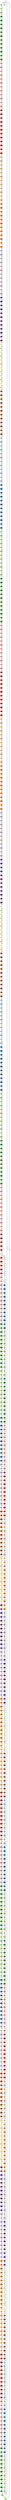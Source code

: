 graph G {
    0 [penwidth=3,label="0",color=5, colorscheme=paired12]
    1 [penwidth=3,label="1",color=3, colorscheme=paired12]
    2 [penwidth=3,label="2",color=10, colorscheme=paired12,style=filled,fillcolor=3]
    3 [penwidth=3,label="3",color=9, colorscheme=paired12,style=filled,fillcolor=3]
    4 [penwidth=3,label="4",color=8, colorscheme=paired12,style=filled,fillcolor=3]
    5 [penwidth=3,label="5",color=7, colorscheme=paired12,style=filled,fillcolor=3]
    6 [penwidth=3,label="6",color=6, colorscheme=paired12,style=filled,fillcolor=3]
    7 [penwidth=3,label="7",color=5, colorscheme=paired12,style=filled,fillcolor=3]
    8 [penwidth=3,label="8",color=4, colorscheme=paired12,style=filled,fillcolor=3]
    9 [penwidth=3,label="9",color=3, colorscheme=paired12,style=filled,fillcolor=3]
    10 [penwidth=3,label="10",color=2, colorscheme=paired12,style=filled,fillcolor=3]
    11 [penwidth=3,label="11",color=1, colorscheme=paired12,style=filled,fillcolor=3]
    12 [penwidth=3,label="12",color=12, colorscheme=paired12,style=filled,fillcolor=2]
    13 [penwidth=3,label="13",color=11, colorscheme=paired12,style=filled,fillcolor=2]
    14 [penwidth=3,label="14",color=10, colorscheme=paired12,style=filled,fillcolor=2]
    15 [penwidth=3,label="15",color=9, colorscheme=paired12,style=filled,fillcolor=2]
    16 [penwidth=3,label="16",color=8, colorscheme=paired12,style=filled,fillcolor=2]
    17 [penwidth=3,label="17",color=7, colorscheme=paired12,style=filled,fillcolor=2]
    18 [penwidth=3,label="18",color=6, colorscheme=paired12,style=filled,fillcolor=2]
    19 [penwidth=3,label="19",color=5, colorscheme=paired12,style=filled,fillcolor=2]
    20 [penwidth=3,label="20",color=4, colorscheme=paired12,style=filled,fillcolor=2]
    21 [penwidth=3,label="21",color=3, colorscheme=paired12,style=filled,fillcolor=2]
    22 [penwidth=3,label="22",color=2, colorscheme=paired12,style=filled,fillcolor=2]
    23 [penwidth=3,label="23",color=1, colorscheme=paired12,style=filled,fillcolor=2]
    24 [penwidth=3,label="24",color=12, colorscheme=paired12,style=filled,fillcolor=1]
    25 [penwidth=3,label="25",color=11, colorscheme=paired12,style=filled,fillcolor=1]
    26 [penwidth=3,label="26",color=10, colorscheme=paired12,style=filled,fillcolor=1]
    27 [penwidth=3,label="27",color=9, colorscheme=paired12,style=filled,fillcolor=1]
    28 [penwidth=3,label="28",color=8, colorscheme=paired12,style=filled,fillcolor=1]
    29 [penwidth=3,label="29",color=7, colorscheme=paired12,style=filled,fillcolor=1]
    30 [penwidth=3,label="30",color=6, colorscheme=paired12,style=filled,fillcolor=1]
    31 [penwidth=3,label="31",color=5, colorscheme=paired12,style=filled,fillcolor=1]
    32 [penwidth=3,label="32",color=4, colorscheme=paired12,style=filled,fillcolor=1]
    33 [penwidth=3,label="33",color=3, colorscheme=paired12,style=filled,fillcolor=1]
    34 [penwidth=3,label="34",color=2, colorscheme=paired12,style=filled,fillcolor=1]
    35 [penwidth=3,label="35",color=1, colorscheme=paired12,style=filled,fillcolor=1]
    36 [penwidth=3,label="36",color=12, colorscheme=paired12,style=filled,fillcolor=12]
    37 [penwidth=3,label="37",color=11, colorscheme=paired12,style=filled,fillcolor=12]
    38 [penwidth=3,label="38",color=10, colorscheme=paired12,style=filled,fillcolor=12]
    39 [penwidth=3,label="39",color=9, colorscheme=paired12,style=filled,fillcolor=12]
    40 [penwidth=3,label="40",color=8, colorscheme=paired12,style=filled,fillcolor=12]
    41 [penwidth=3,label="41",color=7, colorscheme=paired12,style=filled,fillcolor=12]
    42 [penwidth=3,label="42",color=6, colorscheme=paired12,style=filled,fillcolor=12]
    43 [penwidth=3,label="43",color=5, colorscheme=paired12,style=filled,fillcolor=12]
    44 [penwidth=3,label="44",color=4, colorscheme=paired12,style=filled,fillcolor=12]
    45 [penwidth=3,label="45",color=3, colorscheme=paired12,style=filled,fillcolor=12]
    46 [penwidth=3,label="46",color=2, colorscheme=paired12,style=filled,fillcolor=12]
    47 [penwidth=3,label="47",color=1, colorscheme=paired12,style=filled,fillcolor=12]
    48 [penwidth=3,label="48",color=12, colorscheme=paired12,style=filled,fillcolor=11]
    49 [penwidth=3,label="49",color=11, colorscheme=paired12,style=filled,fillcolor=11]
    50 [penwidth=3,label="50",color=10, colorscheme=paired12,style=filled,fillcolor=11]
    51 [penwidth=3,label="51",color=9, colorscheme=paired12,style=filled,fillcolor=11]
    52 [penwidth=3,label="52",color=8, colorscheme=paired12,style=filled,fillcolor=11]
    53 [penwidth=3,label="53",color=7, colorscheme=paired12,style=filled,fillcolor=11]
    54 [penwidth=3,label="54",color=6, colorscheme=paired12,style=filled,fillcolor=11]
    55 [penwidth=3,label="55",color=5, colorscheme=paired12,style=filled,fillcolor=11]
    56 [penwidth=3,label="56",color=4, colorscheme=paired12,style=filled,fillcolor=11]
    57 [penwidth=3,label="57",color=3, colorscheme=paired12,style=filled,fillcolor=11]
    58 [penwidth=3,label="58",color=2, colorscheme=paired12,style=filled,fillcolor=11]
    59 [penwidth=3,label="59",color=1, colorscheme=paired12,style=filled,fillcolor=11]
    60 [penwidth=3,label="60",color=12, colorscheme=paired12,style=filled,fillcolor=10]
    61 [penwidth=3,label="61",color=11, colorscheme=paired12,style=filled,fillcolor=10]
    62 [penwidth=3,label="62",color=10, colorscheme=paired12,style=filled,fillcolor=10]
    63 [penwidth=3,label="63",color=9, colorscheme=paired12,style=filled,fillcolor=10]
    64 [penwidth=3,label="64",color=8, colorscheme=paired12,style=filled,fillcolor=10]
    65 [penwidth=3,label="65",color=7, colorscheme=paired12,style=filled,fillcolor=10]
    66 [penwidth=3,label="66",color=6, colorscheme=paired12,style=filled,fillcolor=10]
    67 [penwidth=3,label="67",color=5, colorscheme=paired12,style=filled,fillcolor=10]
    68 [penwidth=3,label="68",color=4, colorscheme=paired12,style=filled,fillcolor=10]
    69 [penwidth=3,label="69",color=3, colorscheme=paired12,style=filled,fillcolor=10]
    70 [penwidth=3,label="70",color=2, colorscheme=paired12,style=filled,fillcolor=10]
    71 [penwidth=3,label="71",color=1, colorscheme=paired12,style=filled,fillcolor=10]
    72 [penwidth=3,label="72",color=12, colorscheme=paired12,style=filled,fillcolor=9]
    73 [penwidth=3,label="73",color=11, colorscheme=paired12,style=filled,fillcolor=9]
    74 [penwidth=3,label="74",color=10, colorscheme=paired12,style=filled,fillcolor=9]
    75 [penwidth=3,label="75",color=9, colorscheme=paired12,style=filled,fillcolor=9]
    76 [penwidth=3,label="76",color=8, colorscheme=paired12,style=filled,fillcolor=9]
    77 [penwidth=3,label="77",color=7, colorscheme=paired12,style=filled,fillcolor=9]
    78 [penwidth=3,label="78",color=6, colorscheme=paired12,style=filled,fillcolor=9]
    79 [penwidth=3,label="79",color=5, colorscheme=paired12,style=filled,fillcolor=9]
    80 [penwidth=3,label="80",color=4, colorscheme=paired12,style=filled,fillcolor=9]
    81 [penwidth=3,label="81",color=3, colorscheme=paired12,style=filled,fillcolor=9]
    82 [penwidth=3,label="82",color=2, colorscheme=paired12,style=filled,fillcolor=9]
    83 [penwidth=3,label="83",color=1, colorscheme=paired12,style=filled,fillcolor=9]
    84 [penwidth=3,label="84",color=12, colorscheme=paired12,style=filled,fillcolor=8]
    85 [penwidth=3,label="85",color=11, colorscheme=paired12,style=filled,fillcolor=8]
    86 [penwidth=3,label="86",color=10, colorscheme=paired12,style=filled,fillcolor=8]
    87 [penwidth=3,label="87",color=9, colorscheme=paired12,style=filled,fillcolor=8]
    88 [penwidth=3,label="88",color=8, colorscheme=paired12,style=filled,fillcolor=8]
    89 [penwidth=3,label="89",color=7, colorscheme=paired12,style=filled,fillcolor=8]
    90 [penwidth=3,label="90",color=6, colorscheme=paired12,style=filled,fillcolor=8]
    91 [penwidth=3,label="91",color=5, colorscheme=paired12,style=filled,fillcolor=8]
    92 [penwidth=3,label="92",color=4, colorscheme=paired12,style=filled,fillcolor=8]
    93 [penwidth=3,label="93",color=3, colorscheme=paired12,style=filled,fillcolor=8]
    94 [penwidth=3,label="94",color=2, colorscheme=paired12,style=filled,fillcolor=8]
    95 [penwidth=3,label="95",color=1, colorscheme=paired12,style=filled,fillcolor=8]
    96 [penwidth=3,label="96",color=12, colorscheme=paired12,style=filled,fillcolor=7]
    97 [penwidth=3,label="97",color=11, colorscheme=paired12,style=filled,fillcolor=7]
    98 [penwidth=3,label="98",color=10, colorscheme=paired12,style=filled,fillcolor=7]
    99 [penwidth=3,label="99",color=9, colorscheme=paired12,style=filled,fillcolor=7]
    100 [penwidth=3,label="100",color=8, colorscheme=paired12,style=filled,fillcolor=7]
    101 [penwidth=3,label="101",color=7, colorscheme=paired12,style=filled,fillcolor=7]
    102 [penwidth=3,label="102",color=6, colorscheme=paired12,style=filled,fillcolor=7]
    103 [penwidth=3,label="103",color=5, colorscheme=paired12,style=filled,fillcolor=7]
    104 [penwidth=3,label="104",color=4, colorscheme=paired12,style=filled,fillcolor=7]
    105 [penwidth=3,label="105",color=3, colorscheme=paired12,style=filled,fillcolor=7]
    106 [penwidth=3,label="106",color=2, colorscheme=paired12,style=filled,fillcolor=7]
    107 [penwidth=3,label="107",color=1, colorscheme=paired12,style=filled,fillcolor=7]
    108 [penwidth=3,label="108",color=12, colorscheme=paired12,style=filled,fillcolor=6]
    109 [penwidth=3,label="109",color=11, colorscheme=paired12,style=filled,fillcolor=6]
    110 [penwidth=3,label="110",color=10, colorscheme=paired12,style=filled,fillcolor=6]
    111 [penwidth=3,label="111",color=9, colorscheme=paired12,style=filled,fillcolor=6]
    112 [penwidth=3,label="112",color=8, colorscheme=paired12,style=filled,fillcolor=6]
    113 [penwidth=3,label="113",color=7, colorscheme=paired12,style=filled,fillcolor=6]
    114 [penwidth=3,label="114",color=6, colorscheme=paired12,style=filled,fillcolor=6]
    115 [penwidth=3,label="115",color=5, colorscheme=paired12,style=filled,fillcolor=6]
    116 [penwidth=3,label="116",color=4, colorscheme=paired12,style=filled,fillcolor=6]
    117 [penwidth=3,label="117",color=3, colorscheme=paired12,style=filled,fillcolor=6]
    118 [penwidth=3,label="118",color=2, colorscheme=paired12,style=filled,fillcolor=6]
    119 [penwidth=3,label="119",color=1, colorscheme=paired12,style=filled,fillcolor=6]
    120 [penwidth=3,label="120",color=12, colorscheme=paired12,style=filled,fillcolor=5]
    121 [penwidth=3,label="121",color=11, colorscheme=paired12,style=filled,fillcolor=5]
    122 [penwidth=3,label="122",color=10, colorscheme=paired12,style=filled,fillcolor=5]
    123 [penwidth=3,label="123",color=9, colorscheme=paired12,style=filled,fillcolor=5]
    124 [penwidth=3,label="124",color=8, colorscheme=paired12,style=filled,fillcolor=5]
    125 [penwidth=3,label="125",color=7, colorscheme=paired12,style=filled,fillcolor=5]
    126 [penwidth=3,label="126",color=6, colorscheme=paired12,style=filled,fillcolor=5]
    127 [penwidth=3,label="127",color=5, colorscheme=paired12,style=filled,fillcolor=5]
    128 [penwidth=3,label="128",color=4, colorscheme=paired12,style=filled,fillcolor=5]
    129 [penwidth=3,label="129",color=3, colorscheme=paired12,style=filled,fillcolor=5]
    130 [penwidth=3,label="130",color=2, colorscheme=paired12,style=filled,fillcolor=5]
    131 [penwidth=3,label="131",color=1, colorscheme=paired12,style=filled,fillcolor=5]
    132 [penwidth=3,label="132",color=12, colorscheme=paired12,style=filled,fillcolor=4]
    133 [penwidth=3,label="133",color=11, colorscheme=paired12,style=filled,fillcolor=4]
    134 [penwidth=3,label="134",color=10, colorscheme=paired12,style=filled,fillcolor=4]
    135 [penwidth=3,label="135",color=9, colorscheme=paired12,style=filled,fillcolor=4]
    136 [penwidth=3,label="136",color=8, colorscheme=paired12,style=filled,fillcolor=4]
    137 [penwidth=3,label="137",color=7, colorscheme=paired12,style=filled,fillcolor=4]
    138 [penwidth=3,label="138",color=6, colorscheme=paired12,style=filled,fillcolor=4]
    139 [penwidth=3,label="139",color=5, colorscheme=paired12,style=filled,fillcolor=4]
    140 [penwidth=3,label="140",color=4, colorscheme=paired12,style=filled,fillcolor=4]
    141 [penwidth=3,label="141",color=3, colorscheme=paired12,style=filled,fillcolor=4]
    142 [penwidth=3,label="142",color=2, colorscheme=paired12,style=filled,fillcolor=4]
    143 [penwidth=3,label="143",color=1, colorscheme=paired12,style=filled,fillcolor=4]
    144 [penwidth=3,label="144",color=12, colorscheme=paired12,style=filled,fillcolor=3]
    145 [penwidth=3,label="145",color=11, colorscheme=paired12,style=filled,fillcolor=3]
    146 [penwidth=3,label="146",color=10, colorscheme=paired12,style=filled,fillcolor=3]
    147 [penwidth=3,label="147",color=9, colorscheme=paired12,style=filled,fillcolor=3]
    148 [penwidth=3,label="148",color=8, colorscheme=paired12,style=filled,fillcolor=3]
    149 [penwidth=3,label="149",color=7, colorscheme=paired12,style=filled,fillcolor=3]
    150 [penwidth=3,label="150",color=6, colorscheme=paired12,style=filled,fillcolor=3]
    151 [penwidth=3,label="151",color=5, colorscheme=paired12,style=filled,fillcolor=3]
    152 [penwidth=3,label="152",color=4, colorscheme=paired12,style=filled,fillcolor=3]
    153 [penwidth=3,label="153",color=3, colorscheme=paired12,style=filled,fillcolor=3]
    154 [penwidth=3,label="154",color=2, colorscheme=paired12,style=filled,fillcolor=3]
    155 [penwidth=3,label="155",color=1, colorscheme=paired12,style=filled,fillcolor=3]
    156 [penwidth=3,label="156",color=12, colorscheme=paired12,style=filled,fillcolor=2]
    157 [penwidth=3,label="157",color=11, colorscheme=paired12,style=filled,fillcolor=2]
    158 [penwidth=3,label="158",color=10, colorscheme=paired12,style=filled,fillcolor=2]
    159 [penwidth=3,label="159",color=9, colorscheme=paired12,style=filled,fillcolor=2]
    160 [penwidth=3,label="160",color=8, colorscheme=paired12,style=filled,fillcolor=2]
    161 [penwidth=3,label="161",color=7, colorscheme=paired12,style=filled,fillcolor=2]
    162 [penwidth=3,label="162",color=6, colorscheme=paired12,style=filled,fillcolor=2]
    163 [penwidth=3,label="163",color=5, colorscheme=paired12,style=filled,fillcolor=2]
    164 [penwidth=3,label="164",color=4, colorscheme=paired12,style=filled,fillcolor=2]
    165 [penwidth=3,label="165",color=3, colorscheme=paired12,style=filled,fillcolor=2]
    166 [penwidth=3,label="166",color=2, colorscheme=paired12,style=filled,fillcolor=2]
    167 [penwidth=3,label="167",color=1, colorscheme=paired12,style=filled,fillcolor=2]
    168 [penwidth=3,label="168",color=12, colorscheme=paired12,style=filled,fillcolor=1]
    169 [penwidth=3,label="169",color=11, colorscheme=paired12,style=filled,fillcolor=1]
    170 [penwidth=3,label="170",color=10, colorscheme=paired12,style=filled,fillcolor=1]
    171 [penwidth=3,label="171",color=9, colorscheme=paired12,style=filled,fillcolor=1]
    172 [penwidth=3,label="172",color=8, colorscheme=paired12,style=filled,fillcolor=1]
    173 [penwidth=3,label="173",color=7, colorscheme=paired12,style=filled,fillcolor=1]
    174 [penwidth=3,label="174",color=6, colorscheme=paired12,style=filled,fillcolor=1]
    175 [penwidth=3,label="175",color=5, colorscheme=paired12,style=filled,fillcolor=1]
    176 [penwidth=3,label="176",color=4, colorscheme=paired12,style=filled,fillcolor=1]
    177 [penwidth=3,label="177",color=3, colorscheme=paired12,style=filled,fillcolor=1]
    178 [penwidth=3,label="178",color=2, colorscheme=paired12,style=filled,fillcolor=1]
    179 [penwidth=3,label="179",color=1, colorscheme=paired12,style=filled,fillcolor=1]
    180 [penwidth=3,label="180",color=12, colorscheme=paired12,style=filled,fillcolor=12]
    181 [penwidth=3,label="181",color=11, colorscheme=paired12,style=filled,fillcolor=12]
    182 [penwidth=3,label="182",color=10, colorscheme=paired12,style=filled,fillcolor=12]
    183 [penwidth=3,label="183",color=9, colorscheme=paired12,style=filled,fillcolor=12]
    184 [penwidth=3,label="184",color=8, colorscheme=paired12,style=filled,fillcolor=12]
    185 [penwidth=3,label="185",color=7, colorscheme=paired12,style=filled,fillcolor=12]
    186 [penwidth=3,label="186",color=6, colorscheme=paired12,style=filled,fillcolor=12]
    187 [penwidth=3,label="187",color=5, colorscheme=paired12,style=filled,fillcolor=12]
    188 [penwidth=3,label="188",color=4, colorscheme=paired12,style=filled,fillcolor=12]
    189 [penwidth=3,label="189",color=3, colorscheme=paired12,style=filled,fillcolor=12]
    190 [penwidth=3,label="190",color=2, colorscheme=paired12,style=filled,fillcolor=12]
    191 [penwidth=3,label="191",color=1, colorscheme=paired12,style=filled,fillcolor=12]
    192 [penwidth=3,label="192",color=12, colorscheme=paired12,style=filled,fillcolor=11]
    193 [penwidth=3,label="193",color=11, colorscheme=paired12,style=filled,fillcolor=11]
    194 [penwidth=3,label="194",color=10, colorscheme=paired12,style=filled,fillcolor=11]
    195 [penwidth=3,label="195",color=9, colorscheme=paired12,style=filled,fillcolor=11]
    196 [penwidth=3,label="196",color=8, colorscheme=paired12,style=filled,fillcolor=11]
    197 [penwidth=3,label="197",color=7, colorscheme=paired12,style=filled,fillcolor=11]
    198 [penwidth=3,label="198",color=6, colorscheme=paired12,style=filled,fillcolor=11]
    199 [penwidth=3,label="199",color=5, colorscheme=paired12,style=filled,fillcolor=11]
    200 [penwidth=3,label="200",color=4, colorscheme=paired12,style=filled,fillcolor=11]
    201 [penwidth=3,label="201",color=3, colorscheme=paired12,style=filled,fillcolor=11]
    202 [penwidth=3,label="202",color=2, colorscheme=paired12,style=filled,fillcolor=11]
    203 [penwidth=3,label="203",color=1, colorscheme=paired12,style=filled,fillcolor=11]
    204 [penwidth=3,label="204",color=12, colorscheme=paired12,style=filled,fillcolor=10]
    205 [penwidth=3,label="205",color=11, colorscheme=paired12,style=filled,fillcolor=10]
    206 [penwidth=3,label="206",color=10, colorscheme=paired12,style=filled,fillcolor=10]
    207 [penwidth=3,label="207",color=9, colorscheme=paired12,style=filled,fillcolor=10]
    208 [penwidth=3,label="208",color=8, colorscheme=paired12,style=filled,fillcolor=10]
    209 [penwidth=3,label="209",color=7, colorscheme=paired12,style=filled,fillcolor=10]
    210 [penwidth=3,label="210",color=6, colorscheme=paired12,style=filled,fillcolor=10]
    211 [penwidth=3,label="211",color=5, colorscheme=paired12,style=filled,fillcolor=10]
    212 [penwidth=3,label="212",color=4, colorscheme=paired12,style=filled,fillcolor=10]
    213 [penwidth=3,label="213",color=3, colorscheme=paired12,style=filled,fillcolor=10]
    214 [penwidth=3,label="214",color=2, colorscheme=paired12,style=filled,fillcolor=10]
    215 [penwidth=3,label="215",color=1, colorscheme=paired12,style=filled,fillcolor=10]
    216 [penwidth=3,label="216",color=12, colorscheme=paired12,style=filled,fillcolor=9]
    217 [penwidth=3,label="217",color=11, colorscheme=paired12,style=filled,fillcolor=9]
    218 [penwidth=3,label="218",color=10, colorscheme=paired12,style=filled,fillcolor=9]
    219 [penwidth=3,label="219",color=9, colorscheme=paired12,style=filled,fillcolor=9]
    220 [penwidth=3,label="220",color=8, colorscheme=paired12,style=filled,fillcolor=9]
    221 [penwidth=3,label="221",color=7, colorscheme=paired12,style=filled,fillcolor=9]
    222 [penwidth=3,label="222",color=6, colorscheme=paired12,style=filled,fillcolor=9]
    223 [penwidth=3,label="223",color=5, colorscheme=paired12,style=filled,fillcolor=9]
    224 [penwidth=3,label="224",color=4, colorscheme=paired12,style=filled,fillcolor=9]
    225 [penwidth=3,label="225",color=3, colorscheme=paired12,style=filled,fillcolor=9]
    226 [penwidth=3,label="226",color=2, colorscheme=paired12,style=filled,fillcolor=9]
    227 [penwidth=3,label="227",color=1, colorscheme=paired12,style=filled,fillcolor=9]
    228 [penwidth=3,label="228",color=12, colorscheme=paired12,style=filled,fillcolor=8]
    229 [penwidth=3,label="229",color=11, colorscheme=paired12,style=filled,fillcolor=8]
    230 [penwidth=3,label="230",color=10, colorscheme=paired12,style=filled,fillcolor=8]
    231 [penwidth=3,label="231",color=9, colorscheme=paired12,style=filled,fillcolor=8]
    232 [penwidth=3,label="232",color=8, colorscheme=paired12,style=filled,fillcolor=8]
    233 [penwidth=3,label="233",color=7, colorscheme=paired12,style=filled,fillcolor=8]
    234 [penwidth=3,label="234",color=6, colorscheme=paired12,style=filled,fillcolor=8]
    235 [penwidth=3,label="235",color=5, colorscheme=paired12,style=filled,fillcolor=8]
    236 [penwidth=3,label="236",color=4, colorscheme=paired12,style=filled,fillcolor=8]
    237 [penwidth=3,label="237",color=3, colorscheme=paired12,style=filled,fillcolor=8]
    238 [penwidth=3,label="238",color=2, colorscheme=paired12,style=filled,fillcolor=8]
    239 [penwidth=3,label="239",color=1, colorscheme=paired12,style=filled,fillcolor=8]
    240 [penwidth=3,label="240",color=12, colorscheme=paired12,style=filled,fillcolor=7]
    241 [penwidth=3,label="241",color=11, colorscheme=paired12,style=filled,fillcolor=7]
    242 [penwidth=3,label="242",color=10, colorscheme=paired12,style=filled,fillcolor=7]
    243 [penwidth=3,label="243",color=9, colorscheme=paired12,style=filled,fillcolor=7]
    244 [penwidth=3,label="244",color=8, colorscheme=paired12,style=filled,fillcolor=7]
    245 [penwidth=3,label="245",color=7, colorscheme=paired12,style=filled,fillcolor=7]
    246 [penwidth=3,label="246",color=6, colorscheme=paired12,style=filled,fillcolor=7]
    247 [penwidth=3,label="247",color=5, colorscheme=paired12,style=filled,fillcolor=7]
    248 [penwidth=3,label="248",color=4, colorscheme=paired12,style=filled,fillcolor=7]
    249 [penwidth=3,label="249",color=3, colorscheme=paired12,style=filled,fillcolor=7]
    250 [penwidth=3,label="250",color=2, colorscheme=paired12,style=filled,fillcolor=7]
    251 [penwidth=3,label="251",color=1, colorscheme=paired12,style=filled,fillcolor=7]
    252 [penwidth=3,label="252",color=12, colorscheme=paired12,style=filled,fillcolor=6]
    253 [penwidth=3,label="253",color=11, colorscheme=paired12,style=filled,fillcolor=6]
    254 [penwidth=3,label="254",color=10, colorscheme=paired12,style=filled,fillcolor=6]
    255 [penwidth=3,label="255",color=9, colorscheme=paired12,style=filled,fillcolor=6]
    256 [penwidth=3,label="256",color=8, colorscheme=paired12,style=filled,fillcolor=6]
    257 [penwidth=3,label="257",color=7, colorscheme=paired12,style=filled,fillcolor=6]
    258 [penwidth=3,label="258",color=6, colorscheme=paired12,style=filled,fillcolor=6]
    259 [penwidth=3,label="259",color=5, colorscheme=paired12,style=filled,fillcolor=6]
    260 [penwidth=3,label="260",color=4, colorscheme=paired12,style=filled,fillcolor=6]
    261 [penwidth=3,label="261",color=3, colorscheme=paired12,style=filled,fillcolor=6]
    262 [penwidth=3,label="262",color=2, colorscheme=paired12,style=filled,fillcolor=6]
    263 [penwidth=3,label="263",color=1, colorscheme=paired12,style=filled,fillcolor=6]
    264 [penwidth=3,label="264",color=12, colorscheme=paired12,style=filled,fillcolor=5]
    265 [penwidth=3,label="265",color=11, colorscheme=paired12,style=filled,fillcolor=5]
    266 [penwidth=3,label="266",color=10, colorscheme=paired12,style=filled,fillcolor=5]
    267 [penwidth=3,label="267",color=9, colorscheme=paired12,style=filled,fillcolor=5]
    268 [penwidth=3,label="268",color=8, colorscheme=paired12,style=filled,fillcolor=5]
    269 [penwidth=3,label="269",color=7, colorscheme=paired12,style=filled,fillcolor=5]
    270 [penwidth=3,label="270",color=6, colorscheme=paired12,style=filled,fillcolor=5]
    271 [penwidth=3,label="271",color=5, colorscheme=paired12,style=filled,fillcolor=5]
    272 [penwidth=3,label="272",color=4, colorscheme=paired12,style=filled,fillcolor=5]
    273 [penwidth=3,label="273",color=3, colorscheme=paired12,style=filled,fillcolor=5]
    274 [penwidth=3,label="274",color=2, colorscheme=paired12,style=filled,fillcolor=5]
    275 [penwidth=3,label="275",color=1, colorscheme=paired12,style=filled,fillcolor=5]
    276 [penwidth=3,label="276",color=12, colorscheme=paired12,style=filled,fillcolor=4]
    277 [penwidth=3,label="277",color=11, colorscheme=paired12,style=filled,fillcolor=4]
    278 [penwidth=3,label="278",color=10, colorscheme=paired12,style=filled,fillcolor=4]
    279 [penwidth=3,label="279",color=9, colorscheme=paired12,style=filled,fillcolor=4]
    280 [penwidth=3,label="280",color=8, colorscheme=paired12,style=filled,fillcolor=4]
    281 [penwidth=3,label="281",color=7, colorscheme=paired12,style=filled,fillcolor=4]
    282 [penwidth=3,label="282",color=6, colorscheme=paired12,style=filled,fillcolor=4]
    283 [penwidth=3,label="283",color=5, colorscheme=paired12,style=filled,fillcolor=4]
    284 [penwidth=3,label="284",color=4, colorscheme=paired12,style=filled,fillcolor=4]
    285 [penwidth=3,label="285",color=3, colorscheme=paired12,style=filled,fillcolor=4]
    286 [penwidth=3,label="286",color=2, colorscheme=paired12,style=filled,fillcolor=4]
    287 [penwidth=3,label="287",color=1, colorscheme=paired12,style=filled,fillcolor=4]
    288 [penwidth=3,label="288",color=12, colorscheme=paired12,style=filled,fillcolor=3]
    289 [penwidth=3,label="289",color=11, colorscheme=paired12,style=filled,fillcolor=3]
    290 [penwidth=3,label="290",color=10, colorscheme=paired12,style=filled,fillcolor=3]
    291 [penwidth=3,label="291",color=9, colorscheme=paired12,style=filled,fillcolor=3]
    292 [penwidth=3,label="292",color=8, colorscheme=paired12,style=filled,fillcolor=3]
    293 [penwidth=3,label="293",color=7, colorscheme=paired12,style=filled,fillcolor=3]
    294 [penwidth=3,label="294",color=6, colorscheme=paired12,style=filled,fillcolor=3]
    295 [penwidth=3,label="295",color=5, colorscheme=paired12,style=filled,fillcolor=3]
    296 [penwidth=3,label="296",color=4, colorscheme=paired12,style=filled,fillcolor=3]
    297 [penwidth=3,label="297",color=3, colorscheme=paired12,style=filled,fillcolor=3]
    298 [penwidth=3,label="298",color=2, colorscheme=paired12,style=filled,fillcolor=3]
    299 [penwidth=3,label="299",color=1, colorscheme=paired12,style=filled,fillcolor=3]
    300 [penwidth=3,label="300",color=12, colorscheme=paired12,style=filled,fillcolor=2]
    301 [penwidth=3,label="301",color=11, colorscheme=paired12,style=filled,fillcolor=2]
    302 [penwidth=3,label="302",color=10, colorscheme=paired12,style=filled,fillcolor=2]
    303 [penwidth=3,label="303",color=9, colorscheme=paired12,style=filled,fillcolor=2]
    304 [penwidth=3,label="304",color=8, colorscheme=paired12,style=filled,fillcolor=2]
    305 [penwidth=3,label="305",color=7, colorscheme=paired12,style=filled,fillcolor=2]
    306 [penwidth=3,label="306",color=6, colorscheme=paired12,style=filled,fillcolor=2]
    307 [penwidth=3,label="307",color=5, colorscheme=paired12,style=filled,fillcolor=2]
    308 [penwidth=3,label="308",color=4, colorscheme=paired12,style=filled,fillcolor=2]
    309 [penwidth=3,label="309",color=3, colorscheme=paired12,style=filled,fillcolor=2]
    310 [penwidth=3,label="310",color=2, colorscheme=paired12,style=filled,fillcolor=2]
    311 [penwidth=3,label="311",color=1, colorscheme=paired12,style=filled,fillcolor=2]
    312 [penwidth=3,label="312",color=12, colorscheme=paired12]
    313 [penwidth=3,label="313",color=11, colorscheme=paired12]
    314 [penwidth=3,label="314",color=10, colorscheme=paired12]
    315 [penwidth=3,label="315",color=9, colorscheme=paired12]
    316 [penwidth=3,label="316",color=8, colorscheme=paired12]
    317 [penwidth=3,label="317",color=7, colorscheme=paired12]
    318 [penwidth=3,label="318",color=6, colorscheme=paired12]
    319 [penwidth=3,label="319",color=4, colorscheme=paired12]
    320 [penwidth=3,label="320",color=5, colorscheme=paired12,style=filled,fillcolor=6]
    321 [penwidth=3,label="321",color=4, colorscheme=paired12,style=filled,fillcolor=6]
    322 [penwidth=3,label="322",color=3, colorscheme=paired12,style=filled,fillcolor=6]
    323 [penwidth=3,label="323",color=2, colorscheme=paired12,style=filled,fillcolor=6]
    324 [penwidth=3,label="324",color=1, colorscheme=paired12,style=filled,fillcolor=6]
    325 [penwidth=3,label="325",color=12, colorscheme=paired12,style=filled,fillcolor=5]
    326 [penwidth=3,label="326",color=11, colorscheme=paired12,style=filled,fillcolor=5]
    327 [penwidth=3,label="327",color=10, colorscheme=paired12,style=filled,fillcolor=5]
    328 [penwidth=3,label="328",color=9, colorscheme=paired12,style=filled,fillcolor=5]
    329 [penwidth=3,label="329",color=8, colorscheme=paired12,style=filled,fillcolor=5]
    330 [penwidth=3,label="330",color=7, colorscheme=paired12,style=filled,fillcolor=5]
    331 [penwidth=3,label="331",color=6, colorscheme=paired12,style=filled,fillcolor=5]
    332 [penwidth=3,label="332",color=5, colorscheme=paired12,style=filled,fillcolor=5]
    333 [penwidth=3,label="333",color=4, colorscheme=paired12,style=filled,fillcolor=5]
    334 [penwidth=3,label="334",color=3, colorscheme=paired12,style=filled,fillcolor=5]
    335 [penwidth=3,label="335",color=2, colorscheme=paired12,style=filled,fillcolor=5]
    336 [penwidth=3,label="336",color=1, colorscheme=paired12,style=filled,fillcolor=5]
    337 [penwidth=3,label="337",color=12, colorscheme=paired12,style=filled,fillcolor=4]
    338 [penwidth=3,label="338",color=11, colorscheme=paired12,style=filled,fillcolor=4]
    339 [penwidth=3,label="339",color=10, colorscheme=paired12,style=filled,fillcolor=4]
    340 [penwidth=3,label="340",color=9, colorscheme=paired12,style=filled,fillcolor=4]
    341 [penwidth=3,label="341",color=8, colorscheme=paired12,style=filled,fillcolor=4]
    342 [penwidth=3,label="342",color=7, colorscheme=paired12,style=filled,fillcolor=4]
    343 [penwidth=3,label="343",color=6, colorscheme=paired12,style=filled,fillcolor=4]
    344 [penwidth=3,label="344",color=5, colorscheme=paired12,style=filled,fillcolor=4]
    345 [penwidth=3,label="345",color=4, colorscheme=paired12,style=filled,fillcolor=4]
    346 [penwidth=3,label="346",color=3, colorscheme=paired12,style=filled,fillcolor=4]
    347 [penwidth=3,label="347",color=2, colorscheme=paired12,style=filled,fillcolor=4]
    348 [penwidth=3,label="348",color=1, colorscheme=paired12,style=filled,fillcolor=4]
    349 [penwidth=3,label="349",color=12, colorscheme=paired12,style=filled,fillcolor=3]
    350 [penwidth=3,label="350",color=11, colorscheme=paired12,style=filled,fillcolor=3]
    351 [penwidth=3,label="351",color=10, colorscheme=paired12,style=filled,fillcolor=3]
    352 [penwidth=3,label="352",color=9, colorscheme=paired12,style=filled,fillcolor=3]
    353 [penwidth=3,label="353",color=8, colorscheme=paired12,style=filled,fillcolor=3]
    354 [penwidth=3,label="354",color=7, colorscheme=paired12,style=filled,fillcolor=3]
    355 [penwidth=3,label="355",color=6, colorscheme=paired12,style=filled,fillcolor=3]
    356 [penwidth=3,label="356",color=5, colorscheme=paired12,style=filled,fillcolor=3]
    357 [penwidth=3,label="357",color=4, colorscheme=paired12,style=filled,fillcolor=3]
    358 [penwidth=3,label="358",color=3, colorscheme=paired12,style=filled,fillcolor=3]
    359 [penwidth=3,label="359",color=2, colorscheme=paired12,style=filled,fillcolor=3]
    360 [penwidth=3,label="360",color=1, colorscheme=paired12,style=filled,fillcolor=3]
    361 [penwidth=3,label="361",color=12, colorscheme=paired12,style=filled,fillcolor=2]
    362 [penwidth=3,label="362",color=11, colorscheme=paired12,style=filled,fillcolor=2]
    363 [penwidth=3,label="363",color=10, colorscheme=paired12,style=filled,fillcolor=2]
    364 [penwidth=3,label="364",color=9, colorscheme=paired12,style=filled,fillcolor=2]
    365 [penwidth=3,label="365",color=8, colorscheme=paired12,style=filled,fillcolor=2]
    366 [penwidth=3,label="366",color=7, colorscheme=paired12,style=filled,fillcolor=2]
    367 [penwidth=3,label="367",color=6, colorscheme=paired12,style=filled,fillcolor=2]
    368 [penwidth=3,label="368",color=5, colorscheme=paired12,style=filled,fillcolor=2]
    369 [penwidth=3,label="369",color=4, colorscheme=paired12,style=filled,fillcolor=2]
    370 [penwidth=3,label="370",color=3, colorscheme=paired12,style=filled,fillcolor=2]
    371 [penwidth=3,label="371",color=2, colorscheme=paired12,style=filled,fillcolor=2]
    372 [penwidth=3,label="372",color=1, colorscheme=paired12,style=filled,fillcolor=2]
    373 [penwidth=3,label="373",color=12, colorscheme=paired12,style=filled,fillcolor=1]
    374 [penwidth=3,label="374",color=11, colorscheme=paired12,style=filled,fillcolor=1]
    375 [penwidth=3,label="375",color=10, colorscheme=paired12,style=filled,fillcolor=1]
    376 [penwidth=3,label="376",color=9, colorscheme=paired12,style=filled,fillcolor=1]
    377 [penwidth=3,label="377",color=8, colorscheme=paired12,style=filled,fillcolor=1]
    378 [penwidth=3,label="378",color=7, colorscheme=paired12,style=filled,fillcolor=1]
    379 [penwidth=3,label="379",color=6, colorscheme=paired12,style=filled,fillcolor=1]
    380 [penwidth=3,label="380",color=5, colorscheme=paired12,style=filled,fillcolor=1]
    381 [penwidth=3,label="381",color=4, colorscheme=paired12,style=filled,fillcolor=1]
    382 [penwidth=3,label="382",color=3, colorscheme=paired12,style=filled,fillcolor=1]
    383 [penwidth=3,label="383",color=2, colorscheme=paired12,style=filled,fillcolor=1]
    384 [penwidth=3,label="384",color=1, colorscheme=paired12,style=filled,fillcolor=1]
    385 [penwidth=3,label="385",color=12, colorscheme=paired12,style=filled,fillcolor=12]
    386 [penwidth=3,label="386",color=11, colorscheme=paired12,style=filled,fillcolor=12]
    387 [penwidth=3,label="387",color=10, colorscheme=paired12,style=filled,fillcolor=12]
    388 [penwidth=3,label="388",color=9, colorscheme=paired12,style=filled,fillcolor=12]
    389 [penwidth=3,label="389",color=8, colorscheme=paired12,style=filled,fillcolor=12]
    390 [penwidth=3,label="390",color=7, colorscheme=paired12,style=filled,fillcolor=12]
    391 [penwidth=3,label="391",color=6, colorscheme=paired12,style=filled,fillcolor=12]
    392 [penwidth=3,label="392",color=5, colorscheme=paired12,style=filled,fillcolor=12]
    393 [penwidth=3,label="393",color=4, colorscheme=paired12,style=filled,fillcolor=12]
    394 [penwidth=3,label="394",color=3, colorscheme=paired12,style=filled,fillcolor=12]
    395 [penwidth=3,label="395",color=2, colorscheme=paired12,style=filled,fillcolor=12]
    396 [penwidth=3,label="396",color=1, colorscheme=paired12,style=filled,fillcolor=12]
    397 [penwidth=3,label="397",color=12, colorscheme=paired12,style=filled,fillcolor=11]
    398 [penwidth=3,label="398",color=11, colorscheme=paired12,style=filled,fillcolor=11]
    399 [penwidth=3,label="399",color=10, colorscheme=paired12,style=filled,fillcolor=11]
    400 [penwidth=3,label="400",color=9, colorscheme=paired12,style=filled,fillcolor=11]
    401 [penwidth=3,label="401",color=8, colorscheme=paired12,style=filled,fillcolor=11]
    402 [penwidth=3,label="402",color=7, colorscheme=paired12,style=filled,fillcolor=11]
    403 [penwidth=3,label="403",color=6, colorscheme=paired12,style=filled,fillcolor=11]
    404 [penwidth=3,label="404",color=5, colorscheme=paired12,style=filled,fillcolor=11]
    405 [penwidth=3,label="405",color=4, colorscheme=paired12,style=filled,fillcolor=11]
    406 [penwidth=3,label="406",color=3, colorscheme=paired12,style=filled,fillcolor=11]
    407 [penwidth=3,label="407",color=2, colorscheme=paired12,style=filled,fillcolor=11]
    408 [penwidth=3,label="408",color=1, colorscheme=paired12,style=filled,fillcolor=11]
    409 [penwidth=3,label="409",color=12, colorscheme=paired12,style=filled,fillcolor=10]
    410 [penwidth=3,label="410",color=11, colorscheme=paired12,style=filled,fillcolor=10]
    411 [penwidth=3,label="411",color=10, colorscheme=paired12,style=filled,fillcolor=10]
    412 [penwidth=3,label="412",color=9, colorscheme=paired12,style=filled,fillcolor=10]
    413 [penwidth=3,label="413",color=8, colorscheme=paired12,style=filled,fillcolor=10]
    414 [penwidth=3,label="414",color=7, colorscheme=paired12,style=filled,fillcolor=10]
    415 [penwidth=3,label="415",color=6, colorscheme=paired12,style=filled,fillcolor=10]
    416 [penwidth=3,label="416",color=5, colorscheme=paired12,style=filled,fillcolor=10]
    417 [penwidth=3,label="417",color=4, colorscheme=paired12,style=filled,fillcolor=10]
    418 [penwidth=3,label="418",color=3, colorscheme=paired12,style=filled,fillcolor=10]
    419 [penwidth=3,label="419",color=2, colorscheme=paired12,style=filled,fillcolor=10]
    420 [penwidth=3,label="420",color=1, colorscheme=paired12,style=filled,fillcolor=10]
    421 [penwidth=3,label="421",color=12, colorscheme=paired12,style=filled,fillcolor=9]
    422 [penwidth=3,label="422",color=11, colorscheme=paired12,style=filled,fillcolor=9]
    423 [penwidth=3,label="423",color=10, colorscheme=paired12,style=filled,fillcolor=9]
    424 [penwidth=3,label="424",color=9, colorscheme=paired12,style=filled,fillcolor=9]
    425 [penwidth=3,label="425",color=8, colorscheme=paired12,style=filled,fillcolor=9]
    426 [penwidth=3,label="426",color=7, colorscheme=paired12,style=filled,fillcolor=9]
    427 [penwidth=3,label="427",color=6, colorscheme=paired12,style=filled,fillcolor=9]
    428 [penwidth=3,label="428",color=5, colorscheme=paired12,style=filled,fillcolor=9]
    429 [penwidth=3,label="429",color=4, colorscheme=paired12,style=filled,fillcolor=9]
    430 [penwidth=3,label="430",color=3, colorscheme=paired12,style=filled,fillcolor=9]
    431 [penwidth=3,label="431",color=2, colorscheme=paired12,style=filled,fillcolor=9]
    432 [penwidth=3,label="432",color=1, colorscheme=paired12,style=filled,fillcolor=9]
    433 [penwidth=3,label="433",color=12, colorscheme=paired12,style=filled,fillcolor=8]
    434 [penwidth=3,label="434",color=11, colorscheme=paired12,style=filled,fillcolor=8]
    435 [penwidth=3,label="435",color=10, colorscheme=paired12,style=filled,fillcolor=8]
    436 [penwidth=3,label="436",color=9, colorscheme=paired12,style=filled,fillcolor=8]
    437 [penwidth=3,label="437",color=8, colorscheme=paired12,style=filled,fillcolor=8]
    438 [penwidth=3,label="438",color=7, colorscheme=paired12,style=filled,fillcolor=8]
    439 [penwidth=3,label="439",color=6, colorscheme=paired12,style=filled,fillcolor=8]
    440 [penwidth=3,label="440",color=5, colorscheme=paired12,style=filled,fillcolor=8]
    441 [penwidth=3,label="441",color=4, colorscheme=paired12,style=filled,fillcolor=8]
    442 [penwidth=3,label="442",color=3, colorscheme=paired12,style=filled,fillcolor=8]
    443 [penwidth=3,label="443",color=2, colorscheme=paired12,style=filled,fillcolor=8]
    444 [penwidth=3,label="444",color=1, colorscheme=paired12,style=filled,fillcolor=8]
    445 [penwidth=3,label="445",color=12, colorscheme=paired12,style=filled,fillcolor=7]
    446 [penwidth=3,label="446",color=11, colorscheme=paired12,style=filled,fillcolor=7]
    447 [penwidth=3,label="447",color=10, colorscheme=paired12,style=filled,fillcolor=7]
    448 [penwidth=3,label="448",color=9, colorscheme=paired12,style=filled,fillcolor=7]
    449 [penwidth=3,label="449",color=8, colorscheme=paired12,style=filled,fillcolor=7]
    450 [penwidth=3,label="450",color=7, colorscheme=paired12,style=filled,fillcolor=7]
    451 [penwidth=3,label="451",color=6, colorscheme=paired12,style=filled,fillcolor=7]
    452 [penwidth=3,label="452",color=5, colorscheme=paired12,style=filled,fillcolor=7]
    453 [penwidth=3,label="453",color=4, colorscheme=paired12,style=filled,fillcolor=7]
    454 [penwidth=3,label="454",color=3, colorscheme=paired12,style=filled,fillcolor=7]
    455 [penwidth=3,label="455",color=2, colorscheme=paired12,style=filled,fillcolor=7]
    456 [penwidth=3,label="456",color=1, colorscheme=paired12,style=filled,fillcolor=7]
    457 [penwidth=3,label="457",color=12, colorscheme=paired12,style=filled,fillcolor=6]
    458 [penwidth=3,label="458",color=11, colorscheme=paired12,style=filled,fillcolor=6]
    459 [penwidth=3,label="459",color=10, colorscheme=paired12,style=filled,fillcolor=6]
    460 [penwidth=3,label="460",color=9, colorscheme=paired12,style=filled,fillcolor=6]
    461 [penwidth=3,label="461",color=8, colorscheme=paired12,style=filled,fillcolor=6]
    462 [penwidth=3,label="462",color=7, colorscheme=paired12,style=filled,fillcolor=6]
    463 [penwidth=3,label="463",color=6, colorscheme=paired12,style=filled,fillcolor=6]
    464 [penwidth=3,label="464",color=5, colorscheme=paired12,style=filled,fillcolor=6]
    465 [penwidth=3,label="465",color=4, colorscheme=paired12,style=filled,fillcolor=6]
    466 [penwidth=3,label="466",color=3, colorscheme=paired12,style=filled,fillcolor=6]
    467 [penwidth=3,label="467",color=2, colorscheme=paired12,style=filled,fillcolor=6]
    468 [penwidth=3,label="468",color=1, colorscheme=paired12,style=filled,fillcolor=6]
    469 [penwidth=3,label="469",color=12, colorscheme=paired12,style=filled,fillcolor=5]
    470 [penwidth=3,label="470",color=11, colorscheme=paired12,style=filled,fillcolor=5]
    471 [penwidth=3,label="471",color=10, colorscheme=paired12,style=filled,fillcolor=5]
    472 [penwidth=3,label="472",color=9, colorscheme=paired12,style=filled,fillcolor=5]
    473 [penwidth=3,label="473",color=8, colorscheme=paired12,style=filled,fillcolor=5]
    474 [penwidth=3,label="474",color=7, colorscheme=paired12,style=filled,fillcolor=5]
    475 [penwidth=3,label="475",color=6, colorscheme=paired12,style=filled,fillcolor=5]
    476 [penwidth=3,label="476",color=5, colorscheme=paired12,style=filled,fillcolor=5]
    477 [penwidth=3,label="477",color=4, colorscheme=paired12,style=filled,fillcolor=5]
    478 [penwidth=3,label="478",color=3, colorscheme=paired12,style=filled,fillcolor=5]
    479 [penwidth=3,label="479",color=2, colorscheme=paired12,style=filled,fillcolor=5]
    480 [penwidth=3,label="480",color=1, colorscheme=paired12,style=filled,fillcolor=5]
    481 [penwidth=3,label="481",color=12, colorscheme=paired12,style=filled,fillcolor=4]
    482 [penwidth=3,label="482",color=11, colorscheme=paired12,style=filled,fillcolor=4]
    483 [penwidth=3,label="483",color=10, colorscheme=paired12,style=filled,fillcolor=4]
    484 [penwidth=3,label="484",color=9, colorscheme=paired12,style=filled,fillcolor=4]
    485 [penwidth=3,label="485",color=8, colorscheme=paired12,style=filled,fillcolor=4]
    486 [penwidth=3,label="486",color=7, colorscheme=paired12,style=filled,fillcolor=4]
    487 [penwidth=3,label="487",color=6, colorscheme=paired12,style=filled,fillcolor=4]
    488 [penwidth=3,label="488",color=5, colorscheme=paired12,style=filled,fillcolor=4]
    489 [penwidth=3,label="489",color=4, colorscheme=paired12,style=filled,fillcolor=4]
    490 [penwidth=3,label="490",color=3, colorscheme=paired12,style=filled,fillcolor=4]
    491 [penwidth=3,label="491",color=2, colorscheme=paired12,style=filled,fillcolor=4]
    492 [penwidth=3,label="492",color=1, colorscheme=paired12,style=filled,fillcolor=4]
    493 [penwidth=3,label="493",color=12, colorscheme=paired12,style=filled,fillcolor=3]
    494 [penwidth=3,label="494",color=11, colorscheme=paired12,style=filled,fillcolor=3]
    495 [penwidth=3,label="495",color=10, colorscheme=paired12,style=filled,fillcolor=3]
    496 [penwidth=3,label="496",color=9, colorscheme=paired12,style=filled,fillcolor=3]
    497 [penwidth=3,label="497",color=8, colorscheme=paired12,style=filled,fillcolor=3]
    498 [penwidth=3,label="498",color=7, colorscheme=paired12,style=filled,fillcolor=3]
    499 [penwidth=3,label="499",color=6, colorscheme=paired12,style=filled,fillcolor=3]
    500 [penwidth=3,label="500",color=5, colorscheme=paired12,style=filled,fillcolor=3]
    501 [penwidth=3,label="501",color=4, colorscheme=paired12,style=filled,fillcolor=3]
    502 [penwidth=3,label="502",color=3, colorscheme=paired12,style=filled,fillcolor=3]
    503 [penwidth=3,label="503",color=2, colorscheme=paired12,style=filled,fillcolor=3]
    504 [penwidth=3,label="504",color=1, colorscheme=paired12,style=filled,fillcolor=3]
    505 [penwidth=3,label="505",color=12, colorscheme=paired12,style=filled,fillcolor=2]
    506 [penwidth=3,label="506",color=11, colorscheme=paired12,style=filled,fillcolor=2]
    507 [penwidth=3,label="507",color=10, colorscheme=paired12,style=filled,fillcolor=2]
    508 [penwidth=3,label="508",color=9, colorscheme=paired12,style=filled,fillcolor=2]
    509 [penwidth=3,label="509",color=8, colorscheme=paired12,style=filled,fillcolor=2]
    510 [penwidth=3,label="510",color=7, colorscheme=paired12,style=filled,fillcolor=2]
    511 [penwidth=3,label="511",color=6, colorscheme=paired12,style=filled,fillcolor=2]
    512 [penwidth=3,label="512",color=5, colorscheme=paired12,style=filled,fillcolor=2]
    513 [penwidth=3,label="513",color=4, colorscheme=paired12,style=filled,fillcolor=2]
    514 [penwidth=3,label="514",color=3, colorscheme=paired12,style=filled,fillcolor=2]
    515 [penwidth=3,label="515",color=2, colorscheme=paired12,style=filled,fillcolor=2]
    516 [penwidth=3,label="516",color=1, colorscheme=paired12,style=filled,fillcolor=2]
    517 [penwidth=3,label="517",color=12, colorscheme=paired12,style=filled,fillcolor=1]
    518 [penwidth=3,label="518",color=11, colorscheme=paired12,style=filled,fillcolor=1]
    519 [penwidth=3,label="519",color=10, colorscheme=paired12,style=filled,fillcolor=1]
    520 [penwidth=3,label="520",color=9, colorscheme=paired12,style=filled,fillcolor=1]
    521 [penwidth=3,label="521",color=8, colorscheme=paired12,style=filled,fillcolor=1]
    522 [penwidth=3,label="522",color=7, colorscheme=paired12,style=filled,fillcolor=1]
    523 [penwidth=3,label="523",color=6, colorscheme=paired12,style=filled,fillcolor=1]
    524 [penwidth=3,label="524",color=5, colorscheme=paired12,style=filled,fillcolor=1]
    525 [penwidth=3,label="525",color=4, colorscheme=paired12,style=filled,fillcolor=1]
    526 [penwidth=3,label="526",color=3, colorscheme=paired12,style=filled,fillcolor=1]
    527 [penwidth=3,label="527",color=2, colorscheme=paired12,style=filled,fillcolor=1]
    528 [penwidth=3,label="528",color=1, colorscheme=paired12,style=filled,fillcolor=1]
    529 [penwidth=3,label="529",color=12, colorscheme=paired12,style=filled,fillcolor=12]
    530 [penwidth=3,label="530",color=11, colorscheme=paired12,style=filled,fillcolor=12]
    531 [penwidth=3,label="531",color=10, colorscheme=paired12,style=filled,fillcolor=12]
    532 [penwidth=3,label="532",color=9, colorscheme=paired12,style=filled,fillcolor=12]
    533 [penwidth=3,label="533",color=8, colorscheme=paired12,style=filled,fillcolor=12]
    534 [penwidth=3,label="534",color=7, colorscheme=paired12,style=filled,fillcolor=12]
    535 [penwidth=3,label="535",color=6, colorscheme=paired12,style=filled,fillcolor=12]
    536 [penwidth=3,label="536",color=5, colorscheme=paired12,style=filled,fillcolor=12]
    537 [penwidth=3,label="537",color=4, colorscheme=paired12,style=filled,fillcolor=12]
    538 [penwidth=3,label="538",color=3, colorscheme=paired12,style=filled,fillcolor=12]
    539 [penwidth=3,label="539",color=2, colorscheme=paired12,style=filled,fillcolor=12]
    540 [penwidth=3,label="540",color=1, colorscheme=paired12,style=filled,fillcolor=12]
    541 [penwidth=3,label="541",color=12, colorscheme=paired12,style=filled,fillcolor=11]
    542 [penwidth=3,label="542",color=11, colorscheme=paired12,style=filled,fillcolor=11]
    543 [penwidth=3,label="543",color=10, colorscheme=paired12,style=filled,fillcolor=11]
    544 [penwidth=3,label="544",color=9, colorscheme=paired12,style=filled,fillcolor=11]
    545 [penwidth=3,label="545",color=8, colorscheme=paired12,style=filled,fillcolor=11]
    546 [penwidth=3,label="546",color=7, colorscheme=paired12,style=filled,fillcolor=11]
    547 [penwidth=3,label="547",color=6, colorscheme=paired12,style=filled,fillcolor=11]
    548 [penwidth=3,label="548",color=5, colorscheme=paired12,style=filled,fillcolor=11]
    549 [penwidth=3,label="549",color=4, colorscheme=paired12,style=filled,fillcolor=11]
    550 [penwidth=3,label="550",color=3, colorscheme=paired12,style=filled,fillcolor=11]
    551 [penwidth=3,label="551",color=2, colorscheme=paired12,style=filled,fillcolor=11]
    552 [penwidth=3,label="552",color=1, colorscheme=paired12,style=filled,fillcolor=11]
    553 [penwidth=3,label="553",color=12, colorscheme=paired12,style=filled,fillcolor=10]
    554 [penwidth=3,label="554",color=11, colorscheme=paired12,style=filled,fillcolor=10]
    555 [penwidth=3,label="555",color=10, colorscheme=paired12,style=filled,fillcolor=10]
    556 [penwidth=3,label="556",color=9, colorscheme=paired12,style=filled,fillcolor=10]
    557 [penwidth=3,label="557",color=8, colorscheme=paired12,style=filled,fillcolor=10]
    558 [penwidth=3,label="558",color=7, colorscheme=paired12,style=filled,fillcolor=10]
    559 [penwidth=3,label="559",color=6, colorscheme=paired12,style=filled,fillcolor=10]
    560 [penwidth=3,label="560",color=5, colorscheme=paired12,style=filled,fillcolor=10]
    561 [penwidth=3,label="561",color=4, colorscheme=paired12,style=filled,fillcolor=10]
    562 [penwidth=3,label="562",color=3, colorscheme=paired12,style=filled,fillcolor=10]
    563 [penwidth=3,label="563",color=2, colorscheme=paired12,style=filled,fillcolor=10]
    564 [penwidth=3,label="564",color=1, colorscheme=paired12,style=filled,fillcolor=10]
    565 [penwidth=3,label="565",color=12, colorscheme=paired12,style=filled,fillcolor=9]
    566 [penwidth=3,label="566",color=11, colorscheme=paired12,style=filled,fillcolor=9]
    567 [penwidth=3,label="567",color=10, colorscheme=paired12,style=filled,fillcolor=9]
    568 [penwidth=3,label="568",color=9, colorscheme=paired12,style=filled,fillcolor=9]
    569 [penwidth=3,label="569",color=8, colorscheme=paired12,style=filled,fillcolor=9]
    570 [penwidth=3,label="570",color=7, colorscheme=paired12,style=filled,fillcolor=9]
    571 [penwidth=3,label="571",color=6, colorscheme=paired12,style=filled,fillcolor=9]
    572 [penwidth=3,label="572",color=5, colorscheme=paired12,style=filled,fillcolor=9]
    573 [penwidth=3,label="573",color=4, colorscheme=paired12,style=filled,fillcolor=9]
    574 [penwidth=3,label="574",color=3, colorscheme=paired12,style=filled,fillcolor=9]
    575 [penwidth=3,label="575",color=2, colorscheme=paired12,style=filled,fillcolor=9]
    576 [penwidth=3,label="576",color=1, colorscheme=paired12,style=filled,fillcolor=9]
    577 [penwidth=3,label="577",color=12, colorscheme=paired12,style=filled,fillcolor=8]
    578 [penwidth=3,label="578",color=11, colorscheme=paired12,style=filled,fillcolor=8]
    579 [penwidth=3,label="579",color=10, colorscheme=paired12,style=filled,fillcolor=8]
    580 [penwidth=3,label="580",color=9, colorscheme=paired12,style=filled,fillcolor=8]
    581 [penwidth=3,label="581",color=8, colorscheme=paired12,style=filled,fillcolor=8]
    582 [penwidth=3,label="582",color=7, colorscheme=paired12,style=filled,fillcolor=8]
    583 [penwidth=3,label="583",color=6, colorscheme=paired12,style=filled,fillcolor=8]
    584 [penwidth=3,label="584",color=5, colorscheme=paired12,style=filled,fillcolor=8]
    585 [penwidth=3,label="585",color=4, colorscheme=paired12,style=filled,fillcolor=8]
    586 [penwidth=3,label="586",color=3, colorscheme=paired12,style=filled,fillcolor=8]
    587 [penwidth=3,label="587",color=2, colorscheme=paired12,style=filled,fillcolor=8]
    588 [penwidth=3,label="588",color=1, colorscheme=paired12,style=filled,fillcolor=8]
    589 [penwidth=3,label="589",color=12, colorscheme=paired12,style=filled,fillcolor=7]
    590 [penwidth=3,label="590",color=11, colorscheme=paired12,style=filled,fillcolor=7]
    591 [penwidth=3,label="591",color=10, colorscheme=paired12,style=filled,fillcolor=7]
    592 [penwidth=3,label="592",color=9, colorscheme=paired12,style=filled,fillcolor=7]
    593 [penwidth=3,label="593",color=8, colorscheme=paired12,style=filled,fillcolor=7]
    594 [penwidth=3,label="594",color=7, colorscheme=paired12,style=filled,fillcolor=7]
    595 [penwidth=3,label="595",color=6, colorscheme=paired12,style=filled,fillcolor=7]
    596 [penwidth=3,label="596",color=5, colorscheme=paired12,style=filled,fillcolor=7]
    597 [penwidth=3,label="597",color=4, colorscheme=paired12,style=filled,fillcolor=7]
    598 [penwidth=3,label="598",color=3, colorscheme=paired12,style=filled,fillcolor=7]
    599 [penwidth=3,label="599",color=2, colorscheme=paired12,style=filled,fillcolor=7]
    600 [penwidth=3,label="600",color=1, colorscheme=paired12,style=filled,fillcolor=7]
    601 [penwidth=3,label="601",color=12, colorscheme=paired12,style=filled,fillcolor=6]
    602 [penwidth=3,label="602",color=11, colorscheme=paired12,style=filled,fillcolor=6]
    603 [penwidth=3,label="603",color=10, colorscheme=paired12,style=filled,fillcolor=6]
    604 [penwidth=3,label="604",color=9, colorscheme=paired12,style=filled,fillcolor=6]
    605 [penwidth=3,label="605",color=8, colorscheme=paired12,style=filled,fillcolor=6]
    606 [penwidth=3,label="606",color=7, colorscheme=paired12,style=filled,fillcolor=6]
    607 [penwidth=3,label="607",color=6, colorscheme=paired12,style=filled,fillcolor=6]
    608 [penwidth=3,label="608",color=5, colorscheme=paired12,style=filled,fillcolor=6]
    609 [penwidth=3,label="609",color=4, colorscheme=paired12,style=filled,fillcolor=6]
    610 [penwidth=3,label="610",color=3, colorscheme=paired12,style=filled,fillcolor=6]
    611 [penwidth=3,label="611",color=2, colorscheme=paired12,style=filled,fillcolor=6]
    612 [penwidth=3,label="612",color=1, colorscheme=paired12,style=filled,fillcolor=6]
    613 [penwidth=3,label="613",color=12, colorscheme=paired12,style=filled,fillcolor=5]
    614 [penwidth=3,label="614",color=11, colorscheme=paired12,style=filled,fillcolor=5]
    615 [penwidth=3,label="615",color=10, colorscheme=paired12,style=filled,fillcolor=5]
    616 [penwidth=3,label="616",color=9, colorscheme=paired12,style=filled,fillcolor=5]
    617 [penwidth=3,label="617",color=8, colorscheme=paired12,style=filled,fillcolor=5]
    618 [penwidth=3,label="618",color=7, colorscheme=paired12,style=filled,fillcolor=5]
    619 [penwidth=3,label="619",color=6, colorscheme=paired12,style=filled,fillcolor=5]
    620 [penwidth=3,label="620",color=5, colorscheme=paired12,style=filled,fillcolor=5]
    621 [penwidth=3,label="621",color=4, colorscheme=paired12,style=filled,fillcolor=5]
    622 [penwidth=3,label="622",color=3, colorscheme=paired12,style=filled,fillcolor=5]
    623 [penwidth=3,label="623",color=2, colorscheme=paired12,style=filled,fillcolor=5]
    624 [penwidth=3,label="624",color=1, colorscheme=paired12,style=filled,fillcolor=5]
    625 [penwidth=3,label="625",color=12, colorscheme=paired12,style=filled,fillcolor=4]
    626 [penwidth=3,label="626",color=11, colorscheme=paired12,style=filled,fillcolor=4]
    627 [penwidth=3,label="627",color=10, colorscheme=paired12,style=filled,fillcolor=4]
    628 [penwidth=3,label="628",color=9, colorscheme=paired12,style=filled,fillcolor=4]
    629 [penwidth=3,label="629",color=8, colorscheme=paired12,style=filled,fillcolor=4]
    630 [penwidth=3,label="630",color=7, colorscheme=paired12,style=filled,fillcolor=4]
    631 [penwidth=3,label="631",color=6, colorscheme=paired12,style=filled,fillcolor=4]
    632 [penwidth=3,label="632",color=5, colorscheme=paired12,style=filled,fillcolor=4]
    633 [penwidth=3,label="633",color=4, colorscheme=paired12,style=filled,fillcolor=4]
    634 [penwidth=3,label="634",color=3, colorscheme=paired12,style=filled,fillcolor=4]
    635 [penwidth=3,label="635",color=2, colorscheme=paired12,style=filled,fillcolor=4]
    636 [penwidth=3,label="636",color=1, colorscheme=paired12,style=filled,fillcolor=4]
    637 [penwidth=3,label="637",color=12, colorscheme=paired12,style=filled,fillcolor=3]
    638 [penwidth=3,label="638",color=11, colorscheme=paired12,style=filled,fillcolor=3]
    639 [penwidth=3,label="639",color=11, colorscheme=paired12,style=filled,fillcolor=3]
    640 [penwidth=3,label="640",color=11, colorscheme=paired12,style=filled,fillcolor=3]
    641 [penwidth=3,label="641",color=12, colorscheme=paired12,style=filled,fillcolor=3]
    642 [penwidth=3,label="642",color=1, colorscheme=paired12,style=filled,fillcolor=4]
    643 [penwidth=3,label="643",color=2, colorscheme=paired12,style=filled,fillcolor=4]
    644 [penwidth=3,label="644",color=3, colorscheme=paired12,style=filled,fillcolor=4]
    645 [penwidth=3,label="645",color=4, colorscheme=paired12,style=filled,fillcolor=4]
    646 [penwidth=3,label="646",color=5, colorscheme=paired12,style=filled,fillcolor=4]
    647 [penwidth=3,label="647",color=6, colorscheme=paired12,style=filled,fillcolor=4]
    648 [penwidth=3,label="648",color=7, colorscheme=paired12,style=filled,fillcolor=4]
    649 [penwidth=3,label="649",color=8, colorscheme=paired12,style=filled,fillcolor=4]
    650 [penwidth=3,label="650",color=9, colorscheme=paired12,style=filled,fillcolor=4]
    651 [penwidth=3,label="651",color=10, colorscheme=paired12,style=filled,fillcolor=4]
    652 [penwidth=3,label="652",color=11, colorscheme=paired12,style=filled,fillcolor=4]
    653 [penwidth=3,label="653",color=12, colorscheme=paired12,style=filled,fillcolor=4]
    654 [penwidth=3,label="654",color=1, colorscheme=paired12,style=filled,fillcolor=5]
    655 [penwidth=3,label="655",color=2, colorscheme=paired12,style=filled,fillcolor=5]
    656 [penwidth=3,label="656",color=3, colorscheme=paired12,style=filled,fillcolor=5]
    657 [penwidth=3,label="657",color=4, colorscheme=paired12,style=filled,fillcolor=5]
    658 [penwidth=3,label="658",color=5, colorscheme=paired12,style=filled,fillcolor=5]
    659 [penwidth=3,label="659",color=6, colorscheme=paired12,style=filled,fillcolor=5]
    660 [penwidth=3,label="660",color=7, colorscheme=paired12,style=filled,fillcolor=5]
    661 [penwidth=3,label="661",color=8, colorscheme=paired12,style=filled,fillcolor=5]
    662 [penwidth=3,label="662",color=9, colorscheme=paired12,style=filled,fillcolor=5]
    663 [penwidth=3,label="663",color=10, colorscheme=paired12,style=filled,fillcolor=5]
    664 [penwidth=3,label="664",color=11, colorscheme=paired12,style=filled,fillcolor=5]
    665 [penwidth=3,label="665",color=12, colorscheme=paired12,style=filled,fillcolor=5]
    666 [penwidth=3,label="666",color=1, colorscheme=paired12,style=filled,fillcolor=6]
    667 [penwidth=3,label="667",color=2, colorscheme=paired12,style=filled,fillcolor=6]
    668 [penwidth=3,label="668",color=3, colorscheme=paired12,style=filled,fillcolor=6]
    669 [penwidth=3,label="669",color=4, colorscheme=paired12,style=filled,fillcolor=6]
    670 [penwidth=3,label="670",color=5, colorscheme=paired12,style=filled,fillcolor=6]
    671 [penwidth=3,label="671",color=6, colorscheme=paired12,style=filled,fillcolor=6]
    672 [penwidth=3,label="672",color=7, colorscheme=paired12,style=filled,fillcolor=6]
    673 [penwidth=3,label="673",color=8, colorscheme=paired12,style=filled,fillcolor=6]
    674 [penwidth=3,label="674",color=9, colorscheme=paired12,style=filled,fillcolor=6]
    675 [penwidth=3,label="675",color=10, colorscheme=paired12,style=filled,fillcolor=6]
    676 [penwidth=3,label="676",color=11, colorscheme=paired12,style=filled,fillcolor=6]
    677 [penwidth=3,label="677",color=12, colorscheme=paired12,style=filled,fillcolor=6]
    678 [penwidth=3,label="678",color=1, colorscheme=paired12,style=filled,fillcolor=7]
    679 [penwidth=3,label="679",color=2, colorscheme=paired12,style=filled,fillcolor=7]
    680 [penwidth=3,label="680",color=3, colorscheme=paired12,style=filled,fillcolor=7]
    681 [penwidth=3,label="681",color=4, colorscheme=paired12,style=filled,fillcolor=7]
    682 [penwidth=3,label="682",color=5, colorscheme=paired12,style=filled,fillcolor=7]
    683 [penwidth=3,label="683",color=6, colorscheme=paired12,style=filled,fillcolor=7]
    684 [penwidth=3,label="684",color=7, colorscheme=paired12,style=filled,fillcolor=7]
    685 [penwidth=3,label="685",color=8, colorscheme=paired12,style=filled,fillcolor=7]
    686 [penwidth=3,label="686",color=9, colorscheme=paired12,style=filled,fillcolor=7]
    687 [penwidth=3,label="687",color=10, colorscheme=paired12,style=filled,fillcolor=7]
    688 [penwidth=3,label="688",color=11, colorscheme=paired12,style=filled,fillcolor=7]
    689 [penwidth=3,label="689",color=12, colorscheme=paired12,style=filled,fillcolor=7]
    690 [penwidth=3,label="690",color=1, colorscheme=paired12,style=filled,fillcolor=8]
    691 [penwidth=3,label="691",color=2, colorscheme=paired12,style=filled,fillcolor=8]
    692 [penwidth=3,label="692",color=3, colorscheme=paired12,style=filled,fillcolor=8]
    693 [penwidth=3,label="693",color=4, colorscheme=paired12,style=filled,fillcolor=8]
    694 [penwidth=3,label="694",color=5, colorscheme=paired12,style=filled,fillcolor=8]
    695 [penwidth=3,label="695",color=6, colorscheme=paired12,style=filled,fillcolor=8]
    696 [penwidth=3,label="696",color=7, colorscheme=paired12,style=filled,fillcolor=8]
    697 [penwidth=3,label="697",color=8, colorscheme=paired12,style=filled,fillcolor=8]
    698 [penwidth=3,label="698",color=9, colorscheme=paired12,style=filled,fillcolor=8]
    699 [penwidth=3,label="699",color=10, colorscheme=paired12,style=filled,fillcolor=8]
    700 [penwidth=3,label="700",color=11, colorscheme=paired12,style=filled,fillcolor=8]
    701 [penwidth=3,label="701",color=12, colorscheme=paired12,style=filled,fillcolor=8]
    702 [penwidth=3,label="702",color=1, colorscheme=paired12,style=filled,fillcolor=9]
    703 [penwidth=3,label="703",color=2, colorscheme=paired12,style=filled,fillcolor=9]
    704 [penwidth=3,label="704",color=3, colorscheme=paired12,style=filled,fillcolor=9]
    705 [penwidth=3,label="705",color=4, colorscheme=paired12,style=filled,fillcolor=9]
    706 [penwidth=3,label="706",color=5, colorscheme=paired12,style=filled,fillcolor=9]
    707 [penwidth=3,label="707",color=6, colorscheme=paired12,style=filled,fillcolor=9]
    708 [penwidth=3,label="708",color=7, colorscheme=paired12,style=filled,fillcolor=9]
    709 [penwidth=3,label="709",color=8, colorscheme=paired12,style=filled,fillcolor=9]
    710 [penwidth=3,label="710",color=9, colorscheme=paired12,style=filled,fillcolor=9]
    711 [penwidth=3,label="711",color=10, colorscheme=paired12,style=filled,fillcolor=9]
    712 [penwidth=3,label="712",color=11, colorscheme=paired12,style=filled,fillcolor=9]
    713 [penwidth=3,label="713",color=12, colorscheme=paired12,style=filled,fillcolor=9]
    714 [penwidth=3,label="714",color=1, colorscheme=paired12,style=filled,fillcolor=10]
    715 [penwidth=3,label="715",color=2, colorscheme=paired12,style=filled,fillcolor=10]
    716 [penwidth=3,label="716",color=3, colorscheme=paired12,style=filled,fillcolor=10]
    717 [penwidth=3,label="717",color=4, colorscheme=paired12,style=filled,fillcolor=10]
    718 [penwidth=3,label="718",color=5, colorscheme=paired12,style=filled,fillcolor=10]
    719 [penwidth=3,label="719",color=6, colorscheme=paired12,style=filled,fillcolor=10]
    720 [penwidth=3,label="720",color=7, colorscheme=paired12,style=filled,fillcolor=10]
    721 [penwidth=3,label="721",color=8, colorscheme=paired12,style=filled,fillcolor=10]
    722 [penwidth=3,label="722",color=9, colorscheme=paired12,style=filled,fillcolor=10]
    723 [penwidth=3,label="723",color=10, colorscheme=paired12,style=filled,fillcolor=10]
    724 [penwidth=3,label="724",color=11, colorscheme=paired12,style=filled,fillcolor=10]
    725 [penwidth=3,label="725",color=12, colorscheme=paired12,style=filled,fillcolor=10]
    726 [penwidth=3,label="726",color=1, colorscheme=paired12,style=filled,fillcolor=11]
    727 [penwidth=3,label="727",color=2, colorscheme=paired12,style=filled,fillcolor=11]
    728 [penwidth=3,label="728",color=3, colorscheme=paired12,style=filled,fillcolor=11]
    729 [penwidth=3,label="729",color=4, colorscheme=paired12,style=filled,fillcolor=11]
    730 [penwidth=3,label="730",color=5, colorscheme=paired12,style=filled,fillcolor=11]
    731 [penwidth=3,label="731",color=6, colorscheme=paired12,style=filled,fillcolor=11]
    732 [penwidth=3,label="732",color=7, colorscheme=paired12,style=filled,fillcolor=11]
    733 [penwidth=3,label="733",color=8, colorscheme=paired12,style=filled,fillcolor=11]
    734 [penwidth=3,label="734",color=9, colorscheme=paired12,style=filled,fillcolor=11]
    735 [penwidth=3,label="735",color=10, colorscheme=paired12,style=filled,fillcolor=11]
    736 [penwidth=3,label="736",color=11, colorscheme=paired12,style=filled,fillcolor=11]
    737 [penwidth=3,label="737",color=12, colorscheme=paired12,style=filled,fillcolor=11]
    738 [penwidth=3,label="738",color=1, colorscheme=paired12,style=filled,fillcolor=12]
    739 [penwidth=3,label="739",color=2, colorscheme=paired12,style=filled,fillcolor=12]
    740 [penwidth=3,label="740",color=3, colorscheme=paired12,style=filled,fillcolor=12]
    741 [penwidth=3,label="741",color=4, colorscheme=paired12,style=filled,fillcolor=12]
    742 [penwidth=3,label="742",color=5, colorscheme=paired12,style=filled,fillcolor=12]
    743 [penwidth=3,label="743",color=6, colorscheme=paired12,style=filled,fillcolor=12]
    744 [penwidth=3,label="744",color=7, colorscheme=paired12,style=filled,fillcolor=12]
    745 [penwidth=3,label="745",color=8, colorscheme=paired12,style=filled,fillcolor=12]
    746 [penwidth=3,label="746",color=9, colorscheme=paired12,style=filled,fillcolor=12]
    747 [penwidth=3,label="747",color=10, colorscheme=paired12,style=filled,fillcolor=12]
    748 [penwidth=3,label="748",color=11, colorscheme=paired12,style=filled,fillcolor=12]
    749 [penwidth=3,label="749",color=12, colorscheme=paired12,style=filled,fillcolor=12]
    750 [penwidth=3,label="750",color=1, colorscheme=paired12,style=filled,fillcolor=1]
    751 [penwidth=3,label="751",color=2, colorscheme=paired12,style=filled,fillcolor=1]
    752 [penwidth=3,label="752",color=3, colorscheme=paired12,style=filled,fillcolor=1]
    753 [penwidth=3,label="753",color=4, colorscheme=paired12,style=filled,fillcolor=1]
    754 [penwidth=3,label="754",color=5, colorscheme=paired12,style=filled,fillcolor=1]
    755 [penwidth=3,label="755",color=6, colorscheme=paired12,style=filled,fillcolor=1]
    756 [penwidth=3,label="756",color=7, colorscheme=paired12,style=filled,fillcolor=1]
    757 [penwidth=3,label="757",color=8, colorscheme=paired12,style=filled,fillcolor=1]
    758 [penwidth=3,label="758",color=9, colorscheme=paired12,style=filled,fillcolor=1]
    759 [penwidth=3,label="759",color=10, colorscheme=paired12,style=filled,fillcolor=1]
    760 [penwidth=3,label="760",color=11, colorscheme=paired12,style=filled,fillcolor=1]
    761 [penwidth=3,label="761",color=12, colorscheme=paired12,style=filled,fillcolor=1]
    762 [penwidth=3,label="762",color=1, colorscheme=paired12,style=filled,fillcolor=2]
    763 [penwidth=3,label="763",color=2, colorscheme=paired12,style=filled,fillcolor=2]
    764 [penwidth=3,label="764",color=3, colorscheme=paired12,style=filled,fillcolor=2]
    765 [penwidth=3,label="765",color=4, colorscheme=paired12,style=filled,fillcolor=2]
    766 [penwidth=3,label="766",color=5, colorscheme=paired12,style=filled,fillcolor=2]
    767 [penwidth=3,label="767",color=6, colorscheme=paired12,style=filled,fillcolor=2]
    768 [penwidth=3,label="768",color=7, colorscheme=paired12,style=filled,fillcolor=2]
    769 [penwidth=3,label="769",color=8, colorscheme=paired12,style=filled,fillcolor=2]
    770 [penwidth=3,label="770",color=9, colorscheme=paired12,style=filled,fillcolor=2]
    771 [penwidth=3,label="771",color=10, colorscheme=paired12,style=filled,fillcolor=2]
    772 [penwidth=3,label="772",color=11, colorscheme=paired12,style=filled,fillcolor=2]
    773 [penwidth=3,label="773",color=12, colorscheme=paired12,style=filled,fillcolor=2]
    774 [penwidth=3,label="774",color=1, colorscheme=paired12,style=filled,fillcolor=3]
    775 [penwidth=3,label="775",color=2, colorscheme=paired12,style=filled,fillcolor=3]
    776 [penwidth=3,label="776",color=3, colorscheme=paired12,style=filled,fillcolor=3]
    777 [penwidth=3,label="777",color=4, colorscheme=paired12,style=filled,fillcolor=3]
    778 [penwidth=3,label="778",color=5, colorscheme=paired12,style=filled,fillcolor=3]
    779 [penwidth=3,label="779",color=6, colorscheme=paired12,style=filled,fillcolor=3]
    780 [penwidth=3,label="780",color=7, colorscheme=paired12,style=filled,fillcolor=3]
    781 [penwidth=3,label="781",color=8, colorscheme=paired12,style=filled,fillcolor=3]
    782 [penwidth=3,label="782",color=9, colorscheme=paired12,style=filled,fillcolor=3]
    783 [penwidth=3,label="783",color=10, colorscheme=paired12,style=filled,fillcolor=3]
    784 [penwidth=3,label="784",color=11, colorscheme=paired12,style=filled,fillcolor=3]
    785 [penwidth=3,label="785",color=12, colorscheme=paired12,style=filled,fillcolor=3]
    786 [penwidth=3,label="786",color=1, colorscheme=paired12,style=filled,fillcolor=4]
    787 [penwidth=3,label="787",color=2, colorscheme=paired12,style=filled,fillcolor=4]
    788 [penwidth=3,label="788",color=3, colorscheme=paired12,style=filled,fillcolor=4]
    789 [penwidth=3,label="789",color=4, colorscheme=paired12,style=filled,fillcolor=4]
    790 [penwidth=3,label="790",color=5, colorscheme=paired12,style=filled,fillcolor=4]
    791 [penwidth=3,label="791",color=6, colorscheme=paired12,style=filled,fillcolor=4]
    792 [penwidth=3,label="792",color=7, colorscheme=paired12,style=filled,fillcolor=4]
    793 [penwidth=3,label="793",color=8, colorscheme=paired12,style=filled,fillcolor=4]
    794 [penwidth=3,label="794",color=9, colorscheme=paired12,style=filled,fillcolor=4]
    795 [penwidth=3,label="795",color=10, colorscheme=paired12,style=filled,fillcolor=4]
    796 [penwidth=3,label="796",color=11, colorscheme=paired12,style=filled,fillcolor=4]
    797 [penwidth=3,label="797",color=12, colorscheme=paired12,style=filled,fillcolor=4]
    798 [penwidth=3,label="798",color=1, colorscheme=paired12,style=filled,fillcolor=5]
    799 [penwidth=3,label="799",color=2, colorscheme=paired12,style=filled,fillcolor=5]
    800 [penwidth=3,label="800",color=3, colorscheme=paired12,style=filled,fillcolor=5]
    801 [penwidth=3,label="801",color=4, colorscheme=paired12,style=filled,fillcolor=5]
    802 [penwidth=3,label="802",color=5, colorscheme=paired12,style=filled,fillcolor=5]
    803 [penwidth=3,label="803",color=6, colorscheme=paired12,style=filled,fillcolor=5]
    804 [penwidth=3,label="804",color=7, colorscheme=paired12,style=filled,fillcolor=5]
    805 [penwidth=3,label="805",color=8, colorscheme=paired12,style=filled,fillcolor=5]
    806 [penwidth=3,label="806",color=9, colorscheme=paired12,style=filled,fillcolor=5]
    807 [penwidth=3,label="807",color=10, colorscheme=paired12,style=filled,fillcolor=5]
    808 [penwidth=3,label="808",color=11, colorscheme=paired12,style=filled,fillcolor=5]
    809 [penwidth=3,label="809",color=12, colorscheme=paired12,style=filled,fillcolor=5]
    810 [penwidth=3,label="810",color=1, colorscheme=paired12,style=filled,fillcolor=6]
    811 [penwidth=3,label="811",color=2, colorscheme=paired12,style=filled,fillcolor=6]
    812 [penwidth=3,label="812",color=3, colorscheme=paired12,style=filled,fillcolor=6]
    813 [penwidth=3,label="813",color=4, colorscheme=paired12,style=filled,fillcolor=6]
    814 [penwidth=3,label="814",color=5, colorscheme=paired12,style=filled,fillcolor=6]
    815 [penwidth=3,label="815",color=6, colorscheme=paired12,style=filled,fillcolor=6]
    816 [penwidth=3,label="816",color=7, colorscheme=paired12,style=filled,fillcolor=6]
    817 [penwidth=3,label="817",color=8, colorscheme=paired12,style=filled,fillcolor=6]
    818 [penwidth=3,label="818",color=9, colorscheme=paired12,style=filled,fillcolor=6]
    819 [penwidth=3,label="819",color=10, colorscheme=paired12,style=filled,fillcolor=6]
    820 [penwidth=3,label="820",color=11, colorscheme=paired12,style=filled,fillcolor=6]
    821 [penwidth=3,label="821",color=12, colorscheme=paired12,style=filled,fillcolor=6]
    822 [penwidth=3,label="822",color=1, colorscheme=paired12,style=filled,fillcolor=7]
    823 [penwidth=3,label="823",color=2, colorscheme=paired12,style=filled,fillcolor=7]
    824 [penwidth=3,label="824",color=3, colorscheme=paired12,style=filled,fillcolor=7]
    825 [penwidth=3,label="825",color=4, colorscheme=paired12,style=filled,fillcolor=7]
    826 [penwidth=3,label="826",color=5, colorscheme=paired12,style=filled,fillcolor=7]
    827 [penwidth=3,label="827",color=6, colorscheme=paired12,style=filled,fillcolor=7]
    828 [penwidth=3,label="828",color=7, colorscheme=paired12,style=filled,fillcolor=7]
    829 [penwidth=3,label="829",color=8, colorscheme=paired12,style=filled,fillcolor=7]
    830 [penwidth=3,label="830",color=9, colorscheme=paired12,style=filled,fillcolor=7]
    831 [penwidth=3,label="831",color=10, colorscheme=paired12,style=filled,fillcolor=7]
    832 [penwidth=3,label="832",color=11, colorscheme=paired12,style=filled,fillcolor=7]
    833 [penwidth=3,label="833",color=12, colorscheme=paired12,style=filled,fillcolor=7]
    834 [penwidth=3,label="834",color=1, colorscheme=paired12,style=filled,fillcolor=8]
    835 [penwidth=3,label="835",color=2, colorscheme=paired12,style=filled,fillcolor=8]
    836 [penwidth=3,label="836",color=3, colorscheme=paired12,style=filled,fillcolor=8]
    837 [penwidth=3,label="837",color=4, colorscheme=paired12,style=filled,fillcolor=8]
    838 [penwidth=3,label="838",color=5, colorscheme=paired12,style=filled,fillcolor=8]
    839 [penwidth=3,label="839",color=6, colorscheme=paired12,style=filled,fillcolor=8]
    840 [penwidth=3,label="840",color=7, colorscheme=paired12,style=filled,fillcolor=8]
    841 [penwidth=3,label="841",color=8, colorscheme=paired12,style=filled,fillcolor=8]
    842 [penwidth=3,label="842",color=9, colorscheme=paired12,style=filled,fillcolor=8]
    843 [penwidth=3,label="843",color=10, colorscheme=paired12,style=filled,fillcolor=8]
    844 [penwidth=3,label="844",color=11, colorscheme=paired12,style=filled,fillcolor=8]
    845 [penwidth=3,label="845",color=12, colorscheme=paired12,style=filled,fillcolor=8]
    846 [penwidth=3,label="846",color=1, colorscheme=paired12,style=filled,fillcolor=9]
    847 [penwidth=3,label="847",color=2, colorscheme=paired12,style=filled,fillcolor=9]
    848 [penwidth=3,label="848",color=3, colorscheme=paired12,style=filled,fillcolor=9]
    849 [penwidth=3,label="849",color=4, colorscheme=paired12,style=filled,fillcolor=9]
    850 [penwidth=3,label="850",color=5, colorscheme=paired12,style=filled,fillcolor=9]
    851 [penwidth=3,label="851",color=6, colorscheme=paired12,style=filled,fillcolor=9]
    852 [penwidth=3,label="852",color=7, colorscheme=paired12,style=filled,fillcolor=9]
    853 [penwidth=3,label="853",color=8, colorscheme=paired12,style=filled,fillcolor=9]
    854 [penwidth=3,label="854",color=9, colorscheme=paired12,style=filled,fillcolor=9]
    855 [penwidth=3,label="855",color=10, colorscheme=paired12,style=filled,fillcolor=9]
    856 [penwidth=3,label="856",color=11, colorscheme=paired12,style=filled,fillcolor=9]
    857 [penwidth=3,label="857",color=12, colorscheme=paired12,style=filled,fillcolor=9]
    858 [penwidth=3,label="858",color=1, colorscheme=paired12,style=filled,fillcolor=10]
    859 [penwidth=3,label="859",color=2, colorscheme=paired12,style=filled,fillcolor=10]
    860 [penwidth=3,label="860",color=3, colorscheme=paired12,style=filled,fillcolor=10]
    861 [penwidth=3,label="861",color=4, colorscheme=paired12,style=filled,fillcolor=10]
    862 [penwidth=3,label="862",color=5, colorscheme=paired12,style=filled,fillcolor=10]
    863 [penwidth=3,label="863",color=6, colorscheme=paired12,style=filled,fillcolor=10]
    864 [penwidth=3,label="864",color=7, colorscheme=paired12,style=filled,fillcolor=10]
    865 [penwidth=3,label="865",color=8, colorscheme=paired12,style=filled,fillcolor=10]
    866 [penwidth=3,label="866",color=9, colorscheme=paired12,style=filled,fillcolor=10]
    867 [penwidth=3,label="867",color=10, colorscheme=paired12,style=filled,fillcolor=10]
    868 [penwidth=3,label="868",color=11, colorscheme=paired12,style=filled,fillcolor=10]
    869 [penwidth=3,label="869",color=12, colorscheme=paired12,style=filled,fillcolor=10]
    870 [penwidth=3,label="870",color=1, colorscheme=paired12,style=filled,fillcolor=11]
    871 [penwidth=3,label="871",color=2, colorscheme=paired12,style=filled,fillcolor=11]
    872 [penwidth=3,label="872",color=3, colorscheme=paired12,style=filled,fillcolor=11]
    873 [penwidth=3,label="873",color=4, colorscheme=paired12,style=filled,fillcolor=11]
    874 [penwidth=3,label="874",color=5, colorscheme=paired12,style=filled,fillcolor=11]
    875 [penwidth=3,label="875",color=6, colorscheme=paired12,style=filled,fillcolor=11]
    876 [penwidth=3,label="876",color=7, colorscheme=paired12,style=filled,fillcolor=11]
    877 [penwidth=3,label="877",color=8, colorscheme=paired12,style=filled,fillcolor=11]
    878 [penwidth=3,label="878",color=9, colorscheme=paired12,style=filled,fillcolor=11]
    879 [penwidth=3,label="879",color=10, colorscheme=paired12,style=filled,fillcolor=11]
    880 [penwidth=3,label="880",color=11, colorscheme=paired12,style=filled,fillcolor=11]
    881 [penwidth=3,label="881",color=12, colorscheme=paired12,style=filled,fillcolor=11]
    882 [penwidth=3,label="882",color=1, colorscheme=paired12,style=filled,fillcolor=12]
    883 [penwidth=3,label="883",color=2, colorscheme=paired12,style=filled,fillcolor=12]
    884 [penwidth=3,label="884",color=3, colorscheme=paired12,style=filled,fillcolor=12]
    885 [penwidth=3,label="885",color=4, colorscheme=paired12,style=filled,fillcolor=12]
    886 [penwidth=3,label="886",color=5, colorscheme=paired12,style=filled,fillcolor=12]
    887 [penwidth=3,label="887",color=6, colorscheme=paired12,style=filled,fillcolor=12]
    888 [penwidth=3,label="888",color=7, colorscheme=paired12,style=filled,fillcolor=12]
    889 [penwidth=3,label="889",color=8, colorscheme=paired12,style=filled,fillcolor=12]
    890 [penwidth=3,label="890",color=9, colorscheme=paired12,style=filled,fillcolor=12]
    891 [penwidth=3,label="891",color=10, colorscheme=paired12,style=filled,fillcolor=12]
    892 [penwidth=3,label="892",color=11, colorscheme=paired12,style=filled,fillcolor=12]
    893 [penwidth=3,label="893",color=12, colorscheme=paired12,style=filled,fillcolor=12]
    894 [penwidth=3,label="894",color=1, colorscheme=paired12,style=filled,fillcolor=1]
    895 [penwidth=3,label="895",color=2, colorscheme=paired12,style=filled,fillcolor=1]
    896 [penwidth=3,label="896",color=3, colorscheme=paired12,style=filled,fillcolor=1]
    897 [penwidth=3,label="897",color=4, colorscheme=paired12,style=filled,fillcolor=1]
    898 [penwidth=3,label="898",color=5, colorscheme=paired12,style=filled,fillcolor=1]
    899 [penwidth=3,label="899",color=6, colorscheme=paired12,style=filled,fillcolor=1]
    900 [penwidth=3,label="900",color=7, colorscheme=paired12,style=filled,fillcolor=1]
    901 [penwidth=3,label="901",color=8, colorscheme=paired12,style=filled,fillcolor=1]
    902 [penwidth=3,label="902",color=9, colorscheme=paired12,style=filled,fillcolor=1]
    903 [penwidth=3,label="903",color=10, colorscheme=paired12,style=filled,fillcolor=1]
    904 [penwidth=3,label="904",color=11, colorscheme=paired12,style=filled,fillcolor=1]
    905 [penwidth=3,label="905",color=12, colorscheme=paired12,style=filled,fillcolor=1]
    906 [penwidth=3,label="906",color=1, colorscheme=paired12,style=filled,fillcolor=2]
    907 [penwidth=3,label="907",color=2, colorscheme=paired12,style=filled,fillcolor=2]
    908 [penwidth=3,label="908",color=3, colorscheme=paired12,style=filled,fillcolor=2]
    909 [penwidth=3,label="909",color=4, colorscheme=paired12,style=filled,fillcolor=2]
    910 [penwidth=3,label="910",color=5, colorscheme=paired12,style=filled,fillcolor=2]
    911 [penwidth=3,label="911",color=6, colorscheme=paired12,style=filled,fillcolor=2]
    912 [penwidth=3,label="912",color=7, colorscheme=paired12,style=filled,fillcolor=2]
    913 [penwidth=3,label="913",color=8, colorscheme=paired12,style=filled,fillcolor=2]
    914 [penwidth=3,label="914",color=9, colorscheme=paired12,style=filled,fillcolor=2]
    915 [penwidth=3,label="915",color=10, colorscheme=paired12,style=filled,fillcolor=2]
    916 [penwidth=3,label="916",color=11, colorscheme=paired12,style=filled,fillcolor=2]
    917 [penwidth=3,label="917",color=12, colorscheme=paired12,style=filled,fillcolor=2]
    918 [penwidth=3,label="918",color=1, colorscheme=paired12,style=filled,fillcolor=3]
    919 [penwidth=3,label="919",color=2, colorscheme=paired12,style=filled,fillcolor=3]
    920 [penwidth=3,label="920",color=3, colorscheme=paired12,style=filled,fillcolor=3]
    921 [penwidth=3,label="921",color=4, colorscheme=paired12,style=filled,fillcolor=3]
    922 [penwidth=3,label="922",color=5, colorscheme=paired12,style=filled,fillcolor=3]
    923 [penwidth=3,label="923",color=6, colorscheme=paired12,style=filled,fillcolor=3]
    924 [penwidth=3,label="924",color=7, colorscheme=paired12,style=filled,fillcolor=3]
    925 [penwidth=3,label="925",color=8, colorscheme=paired12,style=filled,fillcolor=3]
    926 [penwidth=3,label="926",color=9, colorscheme=paired12,style=filled,fillcolor=3]
    927 [penwidth=3,label="927",color=10, colorscheme=paired12,style=filled,fillcolor=3]
    928 [penwidth=3,label="928",color=11, colorscheme=paired12,style=filled,fillcolor=3]
    929 [penwidth=3,label="929",color=12, colorscheme=paired12,style=filled,fillcolor=3]
    930 [penwidth=3,label="930",color=1, colorscheme=paired12,style=filled,fillcolor=4]
    931 [penwidth=3,label="931",color=2, colorscheme=paired12,style=filled,fillcolor=4]
    932 [penwidth=3,label="932",color=3, colorscheme=paired12,style=filled,fillcolor=4]
    933 [penwidth=3,label="933",color=4, colorscheme=paired12,style=filled,fillcolor=4]
    934 [penwidth=3,label="934",color=5, colorscheme=paired12,style=filled,fillcolor=4]
    935 [penwidth=3,label="935",color=6, colorscheme=paired12,style=filled,fillcolor=4]
    936 [penwidth=3,label="936",color=7, colorscheme=paired12,style=filled,fillcolor=4]
    937 [penwidth=3,label="937",color=8, colorscheme=paired12,style=filled,fillcolor=4]
    938 [penwidth=3,label="938",color=9, colorscheme=paired12,style=filled,fillcolor=4]
    939 [penwidth=3,label="939",color=10, colorscheme=paired12,style=filled,fillcolor=4]
    940 [penwidth=3,label="940",color=11, colorscheme=paired12,style=filled,fillcolor=4]
    941 [penwidth=3,label="941",color=12, colorscheme=paired12,style=filled,fillcolor=4]
    942 [penwidth=3,label="942",color=1, colorscheme=paired12,style=filled,fillcolor=5]
    943 [penwidth=3,label="943",color=2, colorscheme=paired12,style=filled,fillcolor=5]
    944 [penwidth=3,label="944",color=3, colorscheme=paired12,style=filled,fillcolor=5]
    945 [penwidth=3,label="945",color=4, colorscheme=paired12,style=filled,fillcolor=5]
    946 [penwidth=3,label="946",color=5, colorscheme=paired12,style=filled,fillcolor=5]
    947 [penwidth=3,label="947",color=6, colorscheme=paired12,style=filled,fillcolor=5]
    948 [penwidth=3,label="948",color=7, colorscheme=paired12,style=filled,fillcolor=5]
    949 [penwidth=3,label="949",color=8, colorscheme=paired12,style=filled,fillcolor=5]
    950 [penwidth=3,label="950",color=9, colorscheme=paired12,style=filled,fillcolor=5]
    951 [penwidth=3,label="951",color=10, colorscheme=paired12,style=filled,fillcolor=5]
    952 [penwidth=3,label="952",color=11, colorscheme=paired12,style=filled,fillcolor=5]
    953 [penwidth=3,label="953",color=12, colorscheme=paired12,style=filled,fillcolor=5]
    954 [penwidth=3,label="954",color=1, colorscheme=paired12,style=filled,fillcolor=6]
    955 [penwidth=3,label="955",color=2, colorscheme=paired12,style=filled,fillcolor=6]
    956 [penwidth=3,label="956",color=3, colorscheme=paired12,style=filled,fillcolor=6]
    957 [penwidth=3,label="957",color=4, colorscheme=paired12,style=filled,fillcolor=6]
    958 [penwidth=3,label="958",color=5, colorscheme=paired12,style=filled,fillcolor=6]
    959 [penwidth=3,label="959",color=2, colorscheme=paired12]

    1--0 [penwidth=2,label="None"]
    2--1 [penwidth=2,label="None"]
    3--2 [penwidth=2,label="None"]
    4--3 [penwidth=2,label="None"]
    5--4 [penwidth=2,label="None"]
    6--5 [penwidth=2,label="None"]
    7--6 [penwidth=2,label="None"]
    8--7 [penwidth=2,label="None"]
    9--8 [penwidth=2,label="None"]
    10--9 [penwidth=2,label="None"]
    11--10 [penwidth=2,label="None"]
    12--11 [penwidth=2,label="None"]
    13--12 [penwidth=2,label="None"]
    14--13 [penwidth=2,label="None"]
    15--14 [penwidth=2,label="None"]
    16--15 [penwidth=2,label="None"]
    17--16 [penwidth=2,label="None"]
    18--17 [penwidth=2,label="None"]
    19--18 [penwidth=2,label="None"]
    20--19 [penwidth=2,label="None"]
    21--20 [penwidth=2,label="None"]
    22--21 [penwidth=2,label="None"]
    23--22 [penwidth=2,label="None"]
    24--23 [penwidth=2,label="None"]
    25--24 [penwidth=2,label="None"]
    26--25 [penwidth=2,label="None"]
    27--26 [penwidth=2,label="None"]
    28--27 [penwidth=2,label="None"]
    29--28 [penwidth=2,label="None"]
    30--29 [penwidth=2,label="None"]
    31--30 [penwidth=2,label="None"]
    32--31 [penwidth=2,label="None"]
    33--32 [penwidth=2,label="None"]
    34--33 [penwidth=2,label="None"]
    35--34 [penwidth=2,label="None"]
    36--35 [penwidth=2,label="None"]
    37--36 [penwidth=2,label="None"]
    38--37 [penwidth=2,label="None"]
    39--38 [penwidth=2,label="None"]
    40--39 [penwidth=2,label="None"]
    41--40 [penwidth=2,label="None"]
    42--41 [penwidth=2,label="None"]
    43--42 [penwidth=2,label="None"]
    44--43 [penwidth=2,label="None"]
    45--44 [penwidth=2,label="None"]
    46--45 [penwidth=2,label="None"]
    47--46 [penwidth=2,label="None"]
    48--47 [penwidth=2,label="None"]
    49--48 [penwidth=2,label="None"]
    50--49 [penwidth=2,label="None"]
    51--50 [penwidth=2,label="None"]
    52--51 [penwidth=2,label="None"]
    53--52 [penwidth=2,label="None"]
    54--53 [penwidth=2,label="None"]
    55--54 [penwidth=2,label="None"]
    56--55 [penwidth=2,label="None"]
    57--56 [penwidth=2,label="None"]
    58--57 [penwidth=2,label="None"]
    59--58 [penwidth=2,label="None"]
    60--59 [penwidth=2,label="None"]
    61--60 [penwidth=2,label="None"]
    62--61 [penwidth=2,label="None"]
    63--62 [penwidth=2,label="None"]
    64--63 [penwidth=2,label="None"]
    65--64 [penwidth=2,label="None"]
    66--65 [penwidth=2,label="None"]
    67--66 [penwidth=2,label="None"]
    68--67 [penwidth=2,label="None"]
    69--68 [penwidth=2,label="None"]
    70--69 [penwidth=2,label="None"]
    71--70 [penwidth=2,label="None"]
    72--71 [penwidth=2,label="None"]
    73--72 [penwidth=2,label="None"]
    74--73 [penwidth=2,label="None"]
    75--74 [penwidth=2,label="None"]
    76--75 [penwidth=2,label="None"]
    77--76 [penwidth=2,label="None"]
    78--77 [penwidth=2,label="None"]
    79--78 [penwidth=2,label="None"]
    80--79 [penwidth=2,label="None"]
    81--80 [penwidth=2,label="None"]
    82--81 [penwidth=2,label="None"]
    83--82 [penwidth=2,label="None"]
    84--83 [penwidth=2,label="None"]
    85--84 [penwidth=2,label="None"]
    86--85 [penwidth=2,label="None"]
    87--86 [penwidth=2,label="None"]
    88--87 [penwidth=2,label="None"]
    89--88 [penwidth=2,label="None"]
    90--89 [penwidth=2,label="None"]
    91--90 [penwidth=2,label="None"]
    92--91 [penwidth=2,label="None"]
    93--92 [penwidth=2,label="None"]
    94--93 [penwidth=2,label="None"]
    95--94 [penwidth=2,label="None"]
    96--95 [penwidth=2,label="None"]
    97--96 [penwidth=2,label="None"]
    98--97 [penwidth=2,label="None"]
    99--98 [penwidth=2,label="None"]
    100--99 [penwidth=2,label="None"]
    101--100 [penwidth=2,label="None"]
    102--101 [penwidth=2,label="None"]
    103--102 [penwidth=2,label="None"]
    104--103 [penwidth=2,label="None"]
    105--104 [penwidth=2,label="None"]
    106--105 [penwidth=2,label="None"]
    107--106 [penwidth=2,label="None"]
    108--107 [penwidth=2,label="None"]
    109--108 [penwidth=2,label="None"]
    110--109 [penwidth=2,label="None"]
    111--110 [penwidth=2,label="None"]
    112--111 [penwidth=2,label="None"]
    113--112 [penwidth=2,label="None"]
    114--113 [penwidth=2,label="None"]
    115--114 [penwidth=2,label="None"]
    116--115 [penwidth=2,label="None"]
    117--116 [penwidth=2,label="None"]
    118--117 [penwidth=2,label="None"]
    119--118 [penwidth=2,label="None"]
    120--119 [penwidth=2,label="None"]
    121--120 [penwidth=2,label="None"]
    122--121 [penwidth=2,label="None"]
    123--122 [penwidth=2,label="None"]
    124--123 [penwidth=2,label="None"]
    125--124 [penwidth=2,label="None"]
    126--125 [penwidth=2,label="None"]
    127--126 [penwidth=2,label="None"]
    128--127 [penwidth=2,label="None"]
    129--128 [penwidth=2,label="None"]
    130--129 [penwidth=2,label="None"]
    131--130 [penwidth=2,label="None"]
    132--131 [penwidth=2,label="None"]
    133--132 [penwidth=2,label="None"]
    134--133 [penwidth=2,label="None"]
    135--134 [penwidth=2,label="None"]
    136--135 [penwidth=2,label="None"]
    137--136 [penwidth=2,label="None"]
    138--137 [penwidth=2,label="None"]
    139--138 [penwidth=2,label="None"]
    140--139 [penwidth=2,label="None"]
    141--140 [penwidth=2,label="None"]
    142--141 [penwidth=2,label="None"]
    143--142 [penwidth=2,label="None"]
    144--143 [penwidth=2,label="None"]
    145--144 [penwidth=2,label="None"]
    146--145 [penwidth=2,label="None"]
    147--146 [penwidth=2,label="None"]
    148--147 [penwidth=2,label="None"]
    149--148 [penwidth=2,label="None"]
    150--149 [penwidth=2,label="None"]
    151--150 [penwidth=2,label="None"]
    152--151 [penwidth=2,label="None"]
    153--152 [penwidth=2,label="None"]
    154--153 [penwidth=2,label="None"]
    155--154 [penwidth=2,label="None"]
    156--155 [penwidth=2,label="None"]
    157--156 [penwidth=2,label="None"]
    158--157 [penwidth=2,label="None"]
    159--158 [penwidth=2,label="None"]
    160--159 [penwidth=2,label="None"]
    161--160 [penwidth=2,label="None"]
    162--161 [penwidth=2,label="None"]
    163--162 [penwidth=2,label="None"]
    164--163 [penwidth=2,label="None"]
    165--164 [penwidth=2,label="None"]
    166--165 [penwidth=2,label="None"]
    167--166 [penwidth=2,label="None"]
    168--167 [penwidth=2,label="None"]
    169--168 [penwidth=2,label="None"]
    170--169 [penwidth=2,label="None"]
    171--170 [penwidth=2,label="None"]
    172--171 [penwidth=2,label="None"]
    173--172 [penwidth=2,label="None"]
    174--173 [penwidth=2,label="None"]
    175--174 [penwidth=2,label="None"]
    176--175 [penwidth=2,label="None"]
    177--176 [penwidth=2,label="None"]
    178--177 [penwidth=2,label="None"]
    179--178 [penwidth=2,label="None"]
    180--179 [penwidth=2,label="None"]
    181--180 [penwidth=2,label="None"]
    182--181 [penwidth=2,label="None"]
    183--182 [penwidth=2,label="None"]
    184--183 [penwidth=2,label="None"]
    185--184 [penwidth=2,label="None"]
    186--185 [penwidth=2,label="None"]
    187--186 [penwidth=2,label="None"]
    188--187 [penwidth=2,label="None"]
    189--188 [penwidth=2,label="None"]
    190--189 [penwidth=2,label="None"]
    191--190 [penwidth=2,label="None"]
    192--191 [penwidth=2,label="None"]
    193--192 [penwidth=2,label="None"]
    194--193 [penwidth=2,label="None"]
    195--194 [penwidth=2,label="None"]
    196--195 [penwidth=2,label="None"]
    197--196 [penwidth=2,label="None"]
    198--197 [penwidth=2,label="None"]
    199--198 [penwidth=2,label="None"]
    200--199 [penwidth=2,label="None"]
    201--200 [penwidth=2,label="None"]
    202--201 [penwidth=2,label="None"]
    203--202 [penwidth=2,label="None"]
    204--203 [penwidth=2,label="None"]
    205--204 [penwidth=2,label="None"]
    206--205 [penwidth=2,label="None"]
    207--206 [penwidth=2,label="None"]
    208--207 [penwidth=2,label="None"]
    209--208 [penwidth=2,label="None"]
    210--209 [penwidth=2,label="None"]
    211--210 [penwidth=2,label="None"]
    212--211 [penwidth=2,label="None"]
    213--212 [penwidth=2,label="None"]
    214--213 [penwidth=2,label="None"]
    215--214 [penwidth=2,label="None"]
    216--215 [penwidth=2,label="None"]
    217--216 [penwidth=2,label="None"]
    218--217 [penwidth=2,label="None"]
    219--218 [penwidth=2,label="None"]
    220--219 [penwidth=2,label="None"]
    221--220 [penwidth=2,label="None"]
    222--221 [penwidth=2,label="None"]
    223--222 [penwidth=2,label="None"]
    224--223 [penwidth=2,label="None"]
    225--224 [penwidth=2,label="None"]
    226--225 [penwidth=2,label="None"]
    227--226 [penwidth=2,label="None"]
    228--227 [penwidth=2,label="None"]
    229--228 [penwidth=2,label="None"]
    230--229 [penwidth=2,label="None"]
    231--230 [penwidth=2,label="None"]
    232--231 [penwidth=2,label="None"]
    233--232 [penwidth=2,label="None"]
    234--233 [penwidth=2,label="None"]
    235--234 [penwidth=2,label="None"]
    236--235 [penwidth=2,label="None"]
    237--236 [penwidth=2,label="None"]
    238--237 [penwidth=2,label="None"]
    239--238 [penwidth=2,label="None"]
    240--239 [penwidth=2,label="None"]
    241--240 [penwidth=2,label="None"]
    242--241 [penwidth=2,label="None"]
    243--242 [penwidth=2,label="None"]
    244--243 [penwidth=2,label="None"]
    245--244 [penwidth=2,label="None"]
    246--245 [penwidth=2,label="None"]
    247--246 [penwidth=2,label="None"]
    248--247 [penwidth=2,label="None"]
    249--248 [penwidth=2,label="None"]
    250--249 [penwidth=2,label="None"]
    251--250 [penwidth=2,label="None"]
    252--251 [penwidth=2,label="None"]
    253--252 [penwidth=2,label="None"]
    254--253 [penwidth=2,label="None"]
    255--254 [penwidth=2,label="None"]
    256--255 [penwidth=2,label="None"]
    257--256 [penwidth=2,label="None"]
    258--257 [penwidth=2,label="None"]
    259--258 [penwidth=2,label="None"]
    260--259 [penwidth=2,label="None"]
    261--260 [penwidth=2,label="None"]
    262--261 [penwidth=2,label="None"]
    263--262 [penwidth=2,label="None"]
    264--263 [penwidth=2,label="None"]
    265--264 [penwidth=2,label="None"]
    266--265 [penwidth=2,label="None"]
    267--266 [penwidth=2,label="None"]
    268--267 [penwidth=2,label="None"]
    269--268 [penwidth=2,label="None"]
    270--269 [penwidth=2,label="None"]
    271--270 [penwidth=2,label="None"]
    272--271 [penwidth=2,label="None"]
    273--272 [penwidth=2,label="None"]
    274--273 [penwidth=2,label="None"]
    275--274 [penwidth=2,label="None"]
    276--275 [penwidth=2,label="None"]
    277--276 [penwidth=2,label="None"]
    278--277 [penwidth=2,label="None"]
    279--278 [penwidth=2,label="None"]
    280--279 [penwidth=2,label="None"]
    281--280 [penwidth=2,label="None"]
    282--281 [penwidth=2,label="None"]
    283--282 [penwidth=2,label="None"]
    284--283 [penwidth=2,label="None"]
    285--284 [penwidth=2,label="None"]
    286--285 [penwidth=2,label="None"]
    287--286 [penwidth=2,label="None"]
    288--287 [penwidth=2,label="None"]
    289--288 [penwidth=2,label="None"]
    290--289 [penwidth=2,label="None"]
    291--290 [penwidth=2,label="None"]
    292--291 [penwidth=2,label="None"]
    293--292 [penwidth=2,label="None"]
    294--293 [penwidth=2,label="None"]
    295--294 [penwidth=2,label="None"]
    296--295 [penwidth=2,label="None"]
    297--296 [penwidth=2,label="None"]
    298--297 [penwidth=2,label="None"]
    299--298 [penwidth=2,label="None"]
    300--299 [penwidth=2,label="None"]
    301--300 [penwidth=2,label="None"]
    302--301 [penwidth=2,label="None"]
    303--302 [penwidth=2,label="None"]
    304--303 [penwidth=2,label="None"]
    305--304 [penwidth=2,label="None"]
    306--305 [penwidth=2,label="None"]
    307--306 [penwidth=2,label="None"]
    308--307 [penwidth=2,label="None"]
    309--308 [penwidth=2,label="None"]
    310--309 [penwidth=2,label="None"]
    311--310 [penwidth=2,label="None"]
    312--311 [penwidth=2,label="None"]
    313--312 [penwidth=2,label="None"]
    314--313 [penwidth=2,label="None"]
    315--314 [penwidth=2,label="None"]
    316--315 [penwidth=2,label="None"]
    317--316 [penwidth=2,label="None"]
    318--317 [penwidth=2,label="None"]
    319--318 [penwidth=2,label="None"]
    320--319 [penwidth=2,label="None"]
    321--320 [penwidth=2,label="None"]
    322--321 [penwidth=2,label="None"]
    323--322 [penwidth=2,label="None"]
    324--323 [penwidth=2,label="None"]
    325--324 [penwidth=2,label="None"]
    326--325 [penwidth=2,label="None"]
    327--326 [penwidth=2,label="None"]
    328--327 [penwidth=2,label="None"]
    329--328 [penwidth=2,label="None"]
    330--329 [penwidth=2,label="None"]
    331--330 [penwidth=2,label="None"]
    332--331 [penwidth=2,label="None"]
    333--332 [penwidth=2,label="None"]
    334--333 [penwidth=2,label="None"]
    335--334 [penwidth=2,label="None"]
    336--335 [penwidth=2,label="None"]
    337--336 [penwidth=2,label="None"]
    338--337 [penwidth=2,label="None"]
    339--338 [penwidth=2,label="None"]
    340--339 [penwidth=2,label="None"]
    341--340 [penwidth=2,label="None"]
    342--341 [penwidth=2,label="None"]
    343--342 [penwidth=2,label="None"]
    344--343 [penwidth=2,label="None"]
    345--344 [penwidth=2,label="None"]
    346--345 [penwidth=2,label="None"]
    347--346 [penwidth=2,label="None"]
    348--347 [penwidth=2,label="None"]
    349--348 [penwidth=2,label="None"]
    350--349 [penwidth=2,label="None"]
    351--350 [penwidth=2,label="None"]
    352--351 [penwidth=2,label="None"]
    353--352 [penwidth=2,label="None"]
    354--353 [penwidth=2,label="None"]
    355--354 [penwidth=2,label="None"]
    356--355 [penwidth=2,label="None"]
    357--356 [penwidth=2,label="None"]
    358--357 [penwidth=2,label="None"]
    359--358 [penwidth=2,label="None"]
    360--359 [penwidth=2,label="None"]
    361--360 [penwidth=2,label="None"]
    362--361 [penwidth=2,label="None"]
    363--362 [penwidth=2,label="None"]
    364--363 [penwidth=2,label="None"]
    365--364 [penwidth=2,label="None"]
    366--365 [penwidth=2,label="None"]
    367--366 [penwidth=2,label="None"]
    368--367 [penwidth=2,label="None"]
    369--368 [penwidth=2,label="None"]
    370--369 [penwidth=2,label="None"]
    371--370 [penwidth=2,label="None"]
    372--371 [penwidth=2,label="None"]
    373--372 [penwidth=2,label="None"]
    374--373 [penwidth=2,label="None"]
    375--374 [penwidth=2,label="None"]
    376--375 [penwidth=2,label="None"]
    377--376 [penwidth=2,label="None"]
    378--377 [penwidth=2,label="None"]
    379--378 [penwidth=2,label="None"]
    380--379 [penwidth=2,label="None"]
    381--380 [penwidth=2,label="None"]
    382--381 [penwidth=2,label="None"]
    383--382 [penwidth=2,label="None"]
    384--383 [penwidth=2,label="None"]
    385--384 [penwidth=2,label="None"]
    386--385 [penwidth=2,label="None"]
    387--386 [penwidth=2,label="None"]
    388--387 [penwidth=2,label="None"]
    389--388 [penwidth=2,label="None"]
    390--389 [penwidth=2,label="None"]
    391--390 [penwidth=2,label="None"]
    392--391 [penwidth=2,label="None"]
    393--392 [penwidth=2,label="None"]
    394--393 [penwidth=2,label="None"]
    395--394 [penwidth=2,label="None"]
    396--395 [penwidth=2,label="None"]
    397--396 [penwidth=2,label="None"]
    398--397 [penwidth=2,label="None"]
    399--398 [penwidth=2,label="None"]
    400--399 [penwidth=2,label="None"]
    401--400 [penwidth=2,label="None"]
    402--401 [penwidth=2,label="None"]
    403--402 [penwidth=2,label="None"]
    404--403 [penwidth=2,label="None"]
    405--404 [penwidth=2,label="None"]
    406--405 [penwidth=2,label="None"]
    407--406 [penwidth=2,label="None"]
    408--407 [penwidth=2,label="None"]
    409--408 [penwidth=2,label="None"]
    410--409 [penwidth=2,label="None"]
    411--410 [penwidth=2,label="None"]
    412--411 [penwidth=2,label="None"]
    413--412 [penwidth=2,label="None"]
    414--413 [penwidth=2,label="None"]
    415--414 [penwidth=2,label="None"]
    416--415 [penwidth=2,label="None"]
    417--416 [penwidth=2,label="None"]
    418--417 [penwidth=2,label="None"]
    419--418 [penwidth=2,label="None"]
    420--419 [penwidth=2,label="None"]
    421--420 [penwidth=2,label="None"]
    422--421 [penwidth=2,label="None"]
    423--422 [penwidth=2,label="None"]
    424--423 [penwidth=2,label="None"]
    425--424 [penwidth=2,label="None"]
    426--425 [penwidth=2,label="None"]
    427--426 [penwidth=2,label="None"]
    428--427 [penwidth=2,label="None"]
    429--428 [penwidth=2,label="None"]
    430--429 [penwidth=2,label="None"]
    431--430 [penwidth=2,label="None"]
    432--431 [penwidth=2,label="None"]
    433--432 [penwidth=2,label="None"]
    434--433 [penwidth=2,label="None"]
    435--434 [penwidth=2,label="None"]
    436--435 [penwidth=2,label="None"]
    437--436 [penwidth=2,label="None"]
    438--437 [penwidth=2,label="None"]
    439--438 [penwidth=2,label="None"]
    440--439 [penwidth=2,label="None"]
    441--440 [penwidth=2,label="None"]
    442--441 [penwidth=2,label="None"]
    443--442 [penwidth=2,label="None"]
    444--443 [penwidth=2,label="None"]
    445--444 [penwidth=2,label="None"]
    446--445 [penwidth=2,label="None"]
    447--446 [penwidth=2,label="None"]
    448--447 [penwidth=2,label="None"]
    449--448 [penwidth=2,label="None"]
    450--449 [penwidth=2,label="None"]
    451--450 [penwidth=2,label="None"]
    452--451 [penwidth=2,label="None"]
    453--452 [penwidth=2,label="None"]
    454--453 [penwidth=2,label="None"]
    455--454 [penwidth=2,label="None"]
    456--455 [penwidth=2,label="None"]
    457--456 [penwidth=2,label="None"]
    458--457 [penwidth=2,label="None"]
    459--458 [penwidth=2,label="None"]
    460--459 [penwidth=2,label="None"]
    461--460 [penwidth=2,label="None"]
    462--461 [penwidth=2,label="None"]
    463--462 [penwidth=2,label="None"]
    464--463 [penwidth=2,label="None"]
    465--464 [penwidth=2,label="None"]
    466--465 [penwidth=2,label="None"]
    467--466 [penwidth=2,label="None"]
    468--467 [penwidth=2,label="None"]
    469--468 [penwidth=2,label="None"]
    470--469 [penwidth=2,label="None"]
    471--470 [penwidth=2,label="None"]
    472--471 [penwidth=2,label="None"]
    473--472 [penwidth=2,label="None"]
    474--473 [penwidth=2,label="None"]
    475--474 [penwidth=2,label="None"]
    476--475 [penwidth=2,label="None"]
    477--476 [penwidth=2,label="None"]
    478--477 [penwidth=2,label="None"]
    479--478 [penwidth=2,label="None"]
    480--479 [penwidth=2,label="None"]
    481--480 [penwidth=2,label="None"]
    482--481 [penwidth=2,label="None"]
    483--482 [penwidth=2,label="None"]
    484--483 [penwidth=2,label="None"]
    485--484 [penwidth=2,label="None"]
    486--485 [penwidth=2,label="None"]
    487--486 [penwidth=2,label="None"]
    488--487 [penwidth=2,label="None"]
    489--488 [penwidth=2,label="None"]
    490--489 [penwidth=2,label="None"]
    491--490 [penwidth=2,label="None"]
    492--491 [penwidth=2,label="None"]
    493--492 [penwidth=2,label="None"]
    494--493 [penwidth=2,label="None"]
    495--494 [penwidth=2,label="None"]
    496--495 [penwidth=2,label="None"]
    497--496 [penwidth=2,label="None"]
    498--497 [penwidth=2,label="None"]
    499--498 [penwidth=2,label="None"]
    500--499 [penwidth=2,label="None"]
    501--500 [penwidth=2,label="None"]
    502--501 [penwidth=2,label="None"]
    503--502 [penwidth=2,label="None"]
    504--503 [penwidth=2,label="None"]
    505--504 [penwidth=2,label="None"]
    506--505 [penwidth=2,label="None"]
    507--506 [penwidth=2,label="None"]
    508--507 [penwidth=2,label="None"]
    509--508 [penwidth=2,label="None"]
    510--509 [penwidth=2,label="None"]
    511--510 [penwidth=2,label="None"]
    512--511 [penwidth=2,label="None"]
    513--512 [penwidth=2,label="None"]
    514--513 [penwidth=2,label="None"]
    515--514 [penwidth=2,label="None"]
    516--515 [penwidth=2,label="None"]
    517--516 [penwidth=2,label="None"]
    518--517 [penwidth=2,label="None"]
    519--518 [penwidth=2,label="None"]
    520--519 [penwidth=2,label="None"]
    521--520 [penwidth=2,label="None"]
    522--521 [penwidth=2,label="None"]
    523--522 [penwidth=2,label="None"]
    524--523 [penwidth=2,label="None"]
    525--524 [penwidth=2,label="None"]
    526--525 [penwidth=2,label="None"]
    527--526 [penwidth=2,label="None"]
    528--527 [penwidth=2,label="None"]
    529--528 [penwidth=2,label="None"]
    530--529 [penwidth=2,label="None"]
    531--530 [penwidth=2,label="None"]
    532--531 [penwidth=2,label="None"]
    533--532 [penwidth=2,label="None"]
    534--533 [penwidth=2,label="None"]
    535--534 [penwidth=2,label="None"]
    536--535 [penwidth=2,label="None"]
    537--536 [penwidth=2,label="None"]
    538--537 [penwidth=2,label="None"]
    539--538 [penwidth=2,label="None"]
    540--539 [penwidth=2,label="None"]
    541--540 [penwidth=2,label="None"]
    542--541 [penwidth=2,label="None"]
    543--542 [penwidth=2,label="None"]
    544--543 [penwidth=2,label="None"]
    545--544 [penwidth=2,label="None"]
    546--545 [penwidth=2,label="None"]
    547--546 [penwidth=2,label="None"]
    548--547 [penwidth=2,label="None"]
    549--548 [penwidth=2,label="None"]
    550--549 [penwidth=2,label="None"]
    551--550 [penwidth=2,label="None"]
    552--551 [penwidth=2,label="None"]
    553--552 [penwidth=2,label="None"]
    554--553 [penwidth=2,label="None"]
    555--554 [penwidth=2,label="None"]
    556--555 [penwidth=2,label="None"]
    557--556 [penwidth=2,label="None"]
    558--557 [penwidth=2,label="None"]
    559--558 [penwidth=2,label="None"]
    560--559 [penwidth=2,label="None"]
    561--560 [penwidth=2,label="None"]
    562--561 [penwidth=2,label="None"]
    563--562 [penwidth=2,label="None"]
    564--563 [penwidth=2,label="None"]
    565--564 [penwidth=2,label="None"]
    566--565 [penwidth=2,label="None"]
    567--566 [penwidth=2,label="None"]
    568--567 [penwidth=2,label="None"]
    569--568 [penwidth=2,label="None"]
    570--569 [penwidth=2,label="None"]
    571--570 [penwidth=2,label="None"]
    572--571 [penwidth=2,label="None"]
    573--572 [penwidth=2,label="None"]
    574--573 [penwidth=2,label="None"]
    575--574 [penwidth=2,label="None"]
    576--575 [penwidth=2,label="None"]
    577--576 [penwidth=2,label="None"]
    578--577 [penwidth=2,label="None"]
    579--578 [penwidth=2,label="None"]
    580--579 [penwidth=2,label="None"]
    581--580 [penwidth=2,label="None"]
    582--581 [penwidth=2,label="None"]
    583--582 [penwidth=2,label="None"]
    584--583 [penwidth=2,label="None"]
    585--584 [penwidth=2,label="None"]
    586--585 [penwidth=2,label="None"]
    587--586 [penwidth=2,label="None"]
    588--587 [penwidth=2,label="None"]
    589--588 [penwidth=2,label="None"]
    590--589 [penwidth=2,label="None"]
    591--590 [penwidth=2,label="None"]
    592--591 [penwidth=2,label="None"]
    593--592 [penwidth=2,label="None"]
    594--593 [penwidth=2,label="None"]
    595--594 [penwidth=2,label="None"]
    596--595 [penwidth=2,label="None"]
    597--596 [penwidth=2,label="None"]
    598--597 [penwidth=2,label="None"]
    599--598 [penwidth=2,label="None"]
    600--599 [penwidth=2,label="None"]
    601--600 [penwidth=2,label="None"]
    602--601 [penwidth=2,label="None"]
    603--602 [penwidth=2,label="None"]
    604--603 [penwidth=2,label="None"]
    605--604 [penwidth=2,label="None"]
    606--605 [penwidth=2,label="None"]
    607--606 [penwidth=2,label="None"]
    608--607 [penwidth=2,label="None"]
    609--608 [penwidth=2,label="None"]
    610--609 [penwidth=2,label="None"]
    611--610 [penwidth=2,label="None"]
    612--611 [penwidth=2,label="None"]
    613--612 [penwidth=2,label="None"]
    614--613 [penwidth=2,label="None"]
    615--614 [penwidth=2,label="None"]
    616--615 [penwidth=2,label="None"]
    617--616 [penwidth=2,label="None"]
    618--617 [penwidth=2,label="None"]
    619--618 [penwidth=2,label="None"]
    620--619 [penwidth=2,label="None"]
    621--620 [penwidth=2,label="None"]
    622--621 [penwidth=2,label="None"]
    623--622 [penwidth=2,label="None"]
    624--623 [penwidth=2,label="None"]
    625--624 [penwidth=2,label="None"]
    626--625 [penwidth=2,label="None"]
    627--626 [penwidth=2,label="None"]
    628--627 [penwidth=2,label="None"]
    629--628 [penwidth=2,label="None"]
    630--629 [penwidth=2,label="None"]
    631--630 [penwidth=2,label="None"]
    632--631 [penwidth=2,label="None"]
    633--632 [penwidth=2,label="None"]
    634--633 [penwidth=2,label="None"]
    635--634 [penwidth=2,label="None"]
    636--635 [penwidth=2,label="None"]
    637--636 [penwidth=2,label="None"]
    638--637 [penwidth=2,label="None"]
    639--638 [penwidth=2,label="None"]
    0--639 [penwidth=2,label="None"]
    640--0 [penwidth=2,label="None"]
    641--640 [penwidth=2,label="None"]
    642--641 [penwidth=2,label="None"]
    643--642 [penwidth=2,label="None"]
    644--643 [penwidth=2,label="None"]
    645--644 [penwidth=2,label="None"]
    646--645 [penwidth=2,label="None"]
    647--646 [penwidth=2,label="None"]
    648--647 [penwidth=2,label="None"]
    649--648 [penwidth=2,label="None"]
    650--649 [penwidth=2,label="None"]
    651--650 [penwidth=2,label="None"]
    652--651 [penwidth=2,label="None"]
    653--652 [penwidth=2,label="None"]
    654--653 [penwidth=2,label="None"]
    655--654 [penwidth=2,label="None"]
    656--655 [penwidth=2,label="None"]
    657--656 [penwidth=2,label="None"]
    658--657 [penwidth=2,label="None"]
    659--658 [penwidth=2,label="None"]
    660--659 [penwidth=2,label="None"]
    661--660 [penwidth=2,label="None"]
    662--661 [penwidth=2,label="None"]
    663--662 [penwidth=2,label="None"]
    664--663 [penwidth=2,label="None"]
    665--664 [penwidth=2,label="None"]
    666--665 [penwidth=2,label="None"]
    667--666 [penwidth=2,label="None"]
    668--667 [penwidth=2,label="None"]
    669--668 [penwidth=2,label="None"]
    670--669 [penwidth=2,label="None"]
    671--670 [penwidth=2,label="None"]
    672--671 [penwidth=2,label="None"]
    673--672 [penwidth=2,label="None"]
    674--673 [penwidth=2,label="None"]
    675--674 [penwidth=2,label="None"]
    676--675 [penwidth=2,label="None"]
    677--676 [penwidth=2,label="None"]
    678--677 [penwidth=2,label="None"]
    679--678 [penwidth=2,label="None"]
    680--679 [penwidth=2,label="None"]
    681--680 [penwidth=2,label="None"]
    682--681 [penwidth=2,label="None"]
    683--682 [penwidth=2,label="None"]
    684--683 [penwidth=2,label="None"]
    685--684 [penwidth=2,label="None"]
    686--685 [penwidth=2,label="None"]
    687--686 [penwidth=2,label="None"]
    688--687 [penwidth=2,label="None"]
    689--688 [penwidth=2,label="None"]
    690--689 [penwidth=2,label="None"]
    691--690 [penwidth=2,label="None"]
    692--691 [penwidth=2,label="None"]
    693--692 [penwidth=2,label="None"]
    694--693 [penwidth=2,label="None"]
    695--694 [penwidth=2,label="None"]
    696--695 [penwidth=2,label="None"]
    697--696 [penwidth=2,label="None"]
    698--697 [penwidth=2,label="None"]
    699--698 [penwidth=2,label="None"]
    700--699 [penwidth=2,label="None"]
    701--700 [penwidth=2,label="None"]
    702--701 [penwidth=2,label="None"]
    703--702 [penwidth=2,label="None"]
    704--703 [penwidth=2,label="None"]
    705--704 [penwidth=2,label="None"]
    706--705 [penwidth=2,label="None"]
    707--706 [penwidth=2,label="None"]
    708--707 [penwidth=2,label="None"]
    709--708 [penwidth=2,label="None"]
    710--709 [penwidth=2,label="None"]
    711--710 [penwidth=2,label="None"]
    712--711 [penwidth=2,label="None"]
    713--712 [penwidth=2,label="None"]
    714--713 [penwidth=2,label="None"]
    715--714 [penwidth=2,label="None"]
    716--715 [penwidth=2,label="None"]
    717--716 [penwidth=2,label="None"]
    718--717 [penwidth=2,label="None"]
    719--718 [penwidth=2,label="None"]
    720--719 [penwidth=2,label="None"]
    721--720 [penwidth=2,label="None"]
    722--721 [penwidth=2,label="None"]
    723--722 [penwidth=2,label="None"]
    724--723 [penwidth=2,label="None"]
    725--724 [penwidth=2,label="None"]
    726--725 [penwidth=2,label="None"]
    727--726 [penwidth=2,label="None"]
    728--727 [penwidth=2,label="None"]
    729--728 [penwidth=2,label="None"]
    730--729 [penwidth=2,label="None"]
    731--730 [penwidth=2,label="None"]
    732--731 [penwidth=2,label="None"]
    733--732 [penwidth=2,label="None"]
    734--733 [penwidth=2,label="None"]
    735--734 [penwidth=2,label="None"]
    736--735 [penwidth=2,label="None"]
    737--736 [penwidth=2,label="None"]
    738--737 [penwidth=2,label="None"]
    739--738 [penwidth=2,label="None"]
    740--739 [penwidth=2,label="None"]
    741--740 [penwidth=2,label="None"]
    742--741 [penwidth=2,label="None"]
    743--742 [penwidth=2,label="None"]
    744--743 [penwidth=2,label="None"]
    745--744 [penwidth=2,label="None"]
    746--745 [penwidth=2,label="None"]
    747--746 [penwidth=2,label="None"]
    748--747 [penwidth=2,label="None"]
    749--748 [penwidth=2,label="None"]
    750--749 [penwidth=2,label="None"]
    751--750 [penwidth=2,label="None"]
    752--751 [penwidth=2,label="None"]
    753--752 [penwidth=2,label="None"]
    754--753 [penwidth=2,label="None"]
    755--754 [penwidth=2,label="None"]
    756--755 [penwidth=2,label="None"]
    757--756 [penwidth=2,label="None"]
    758--757 [penwidth=2,label="None"]
    759--758 [penwidth=2,label="None"]
    760--759 [penwidth=2,label="None"]
    761--760 [penwidth=2,label="None"]
    762--761 [penwidth=2,label="None"]
    763--762 [penwidth=2,label="None"]
    764--763 [penwidth=2,label="None"]
    765--764 [penwidth=2,label="None"]
    766--765 [penwidth=2,label="None"]
    767--766 [penwidth=2,label="None"]
    768--767 [penwidth=2,label="None"]
    769--768 [penwidth=2,label="None"]
    770--769 [penwidth=2,label="None"]
    771--770 [penwidth=2,label="None"]
    772--771 [penwidth=2,label="None"]
    773--772 [penwidth=2,label="None"]
    774--773 [penwidth=2,label="None"]
    775--774 [penwidth=2,label="None"]
    776--775 [penwidth=2,label="None"]
    777--776 [penwidth=2,label="None"]
    778--777 [penwidth=2,label="None"]
    779--778 [penwidth=2,label="None"]
    780--779 [penwidth=2,label="None"]
    781--780 [penwidth=2,label="None"]
    782--781 [penwidth=2,label="None"]
    783--782 [penwidth=2,label="None"]
    784--783 [penwidth=2,label="None"]
    785--784 [penwidth=2,label="None"]
    786--785 [penwidth=2,label="None"]
    787--786 [penwidth=2,label="None"]
    788--787 [penwidth=2,label="None"]
    789--788 [penwidth=2,label="None"]
    790--789 [penwidth=2,label="None"]
    791--790 [penwidth=2,label="None"]
    792--791 [penwidth=2,label="None"]
    793--792 [penwidth=2,label="None"]
    794--793 [penwidth=2,label="None"]
    795--794 [penwidth=2,label="None"]
    796--795 [penwidth=2,label="None"]
    797--796 [penwidth=2,label="None"]
    798--797 [penwidth=2,label="None"]
    799--798 [penwidth=2,label="None"]
    800--799 [penwidth=2,label="None"]
    801--800 [penwidth=2,label="None"]
    802--801 [penwidth=2,label="None"]
    803--802 [penwidth=2,label="None"]
    804--803 [penwidth=2,label="None"]
    805--804 [penwidth=2,label="None"]
    806--805 [penwidth=2,label="None"]
    807--806 [penwidth=2,label="None"]
    808--807 [penwidth=2,label="None"]
    809--808 [penwidth=2,label="None"]
    810--809 [penwidth=2,label="None"]
    811--810 [penwidth=2,label="None"]
    812--811 [penwidth=2,label="None"]
    813--812 [penwidth=2,label="None"]
    814--813 [penwidth=2,label="None"]
    815--814 [penwidth=2,label="None"]
    816--815 [penwidth=2,label="None"]
    817--816 [penwidth=2,label="None"]
    818--817 [penwidth=2,label="None"]
    819--818 [penwidth=2,label="None"]
    820--819 [penwidth=2,label="None"]
    821--820 [penwidth=2,label="None"]
    822--821 [penwidth=2,label="None"]
    823--822 [penwidth=2,label="None"]
    824--823 [penwidth=2,label="None"]
    825--824 [penwidth=2,label="None"]
    826--825 [penwidth=2,label="None"]
    827--826 [penwidth=2,label="None"]
    828--827 [penwidth=2,label="None"]
    829--828 [penwidth=2,label="None"]
    830--829 [penwidth=2,label="None"]
    831--830 [penwidth=2,label="None"]
    832--831 [penwidth=2,label="None"]
    833--832 [penwidth=2,label="None"]
    834--833 [penwidth=2,label="None"]
    835--834 [penwidth=2,label="None"]
    836--835 [penwidth=2,label="None"]
    837--836 [penwidth=2,label="None"]
    838--837 [penwidth=2,label="None"]
    839--838 [penwidth=2,label="None"]
    840--839 [penwidth=2,label="None"]
    841--840 [penwidth=2,label="None"]
    842--841 [penwidth=2,label="None"]
    843--842 [penwidth=2,label="None"]
    844--843 [penwidth=2,label="None"]
    845--844 [penwidth=2,label="None"]
    846--845 [penwidth=2,label="None"]
    847--846 [penwidth=2,label="None"]
    848--847 [penwidth=2,label="None"]
    849--848 [penwidth=2,label="None"]
    850--849 [penwidth=2,label="None"]
    851--850 [penwidth=2,label="None"]
    852--851 [penwidth=2,label="None"]
    853--852 [penwidth=2,label="None"]
    854--853 [penwidth=2,label="None"]
    855--854 [penwidth=2,label="None"]
    856--855 [penwidth=2,label="None"]
    857--856 [penwidth=2,label="None"]
    858--857 [penwidth=2,label="None"]
    859--858 [penwidth=2,label="None"]
    860--859 [penwidth=2,label="None"]
    861--860 [penwidth=2,label="None"]
    862--861 [penwidth=2,label="None"]
    863--862 [penwidth=2,label="None"]
    864--863 [penwidth=2,label="None"]
    865--864 [penwidth=2,label="None"]
    866--865 [penwidth=2,label="None"]
    867--866 [penwidth=2,label="None"]
    868--867 [penwidth=2,label="None"]
    869--868 [penwidth=2,label="None"]
    870--869 [penwidth=2,label="None"]
    871--870 [penwidth=2,label="None"]
    872--871 [penwidth=2,label="None"]
    873--872 [penwidth=2,label="None"]
    874--873 [penwidth=2,label="None"]
    875--874 [penwidth=2,label="None"]
    876--875 [penwidth=2,label="None"]
    877--876 [penwidth=2,label="None"]
    878--877 [penwidth=2,label="None"]
    879--878 [penwidth=2,label="None"]
    880--879 [penwidth=2,label="None"]
    881--880 [penwidth=2,label="None"]
    882--881 [penwidth=2,label="None"]
    883--882 [penwidth=2,label="None"]
    884--883 [penwidth=2,label="None"]
    885--884 [penwidth=2,label="None"]
    886--885 [penwidth=2,label="None"]
    887--886 [penwidth=2,label="None"]
    888--887 [penwidth=2,label="None"]
    889--888 [penwidth=2,label="None"]
    890--889 [penwidth=2,label="None"]
    891--890 [penwidth=2,label="None"]
    892--891 [penwidth=2,label="None"]
    893--892 [penwidth=2,label="None"]
    894--893 [penwidth=2,label="None"]
    895--894 [penwidth=2,label="None"]
    896--895 [penwidth=2,label="None"]
    897--896 [penwidth=2,label="None"]
    898--897 [penwidth=2,label="None"]
    899--898 [penwidth=2,label="None"]
    900--899 [penwidth=2,label="None"]
    901--900 [penwidth=2,label="None"]
    902--901 [penwidth=2,label="None"]
    903--902 [penwidth=2,label="None"]
    904--903 [penwidth=2,label="None"]
    905--904 [penwidth=2,label="None"]
    906--905 [penwidth=2,label="None"]
    907--906 [penwidth=2,label="None"]
    908--907 [penwidth=2,label="None"]
    909--908 [penwidth=2,label="None"]
    910--909 [penwidth=2,label="None"]
    911--910 [penwidth=2,label="None"]
    912--911 [penwidth=2,label="None"]
    913--912 [penwidth=2,label="None"]
    914--913 [penwidth=2,label="None"]
    915--914 [penwidth=2,label="None"]
    916--915 [penwidth=2,label="None"]
    917--916 [penwidth=2,label="None"]
    918--917 [penwidth=2,label="None"]
    919--918 [penwidth=2,label="None"]
    920--919 [penwidth=2,label="None"]
    921--920 [penwidth=2,label="None"]
    922--921 [penwidth=2,label="None"]
    923--922 [penwidth=2,label="None"]
    924--923 [penwidth=2,label="None"]
    925--924 [penwidth=2,label="None"]
    926--925 [penwidth=2,label="None"]
    927--926 [penwidth=2,label="None"]
    928--927 [penwidth=2,label="None"]
    929--928 [penwidth=2,label="None"]
    930--929 [penwidth=2,label="None"]
    931--930 [penwidth=2,label="None"]
    932--931 [penwidth=2,label="None"]
    933--932 [penwidth=2,label="None"]
    934--933 [penwidth=2,label="None"]
    935--934 [penwidth=2,label="None"]
    936--935 [penwidth=2,label="None"]
    937--936 [penwidth=2,label="None"]
    938--937 [penwidth=2,label="None"]
    939--938 [penwidth=2,label="None"]
    940--939 [penwidth=2,label="None"]
    941--940 [penwidth=2,label="None"]
    942--941 [penwidth=2,label="None"]
    943--942 [penwidth=2,label="None"]
    944--943 [penwidth=2,label="None"]
    945--944 [penwidth=2,label="None"]
    946--945 [penwidth=2,label="None"]
    947--946 [penwidth=2,label="None"]
    948--947 [penwidth=2,label="None"]
    949--948 [penwidth=2,label="None"]
    950--949 [penwidth=2,label="None"]
    951--950 [penwidth=2,label="None"]
    952--951 [penwidth=2,label="None"]
    953--952 [penwidth=2,label="None"]
    954--953 [penwidth=2,label="None"]
    955--954 [penwidth=2,label="None"]
    956--955 [penwidth=2,label="None"]
    957--956 [penwidth=2,label="None"]
    958--957 [penwidth=2,label="None"]
    319--958 [penwidth=2,label="None"]
    0--959 [penwidth=2,label="None"]
}
